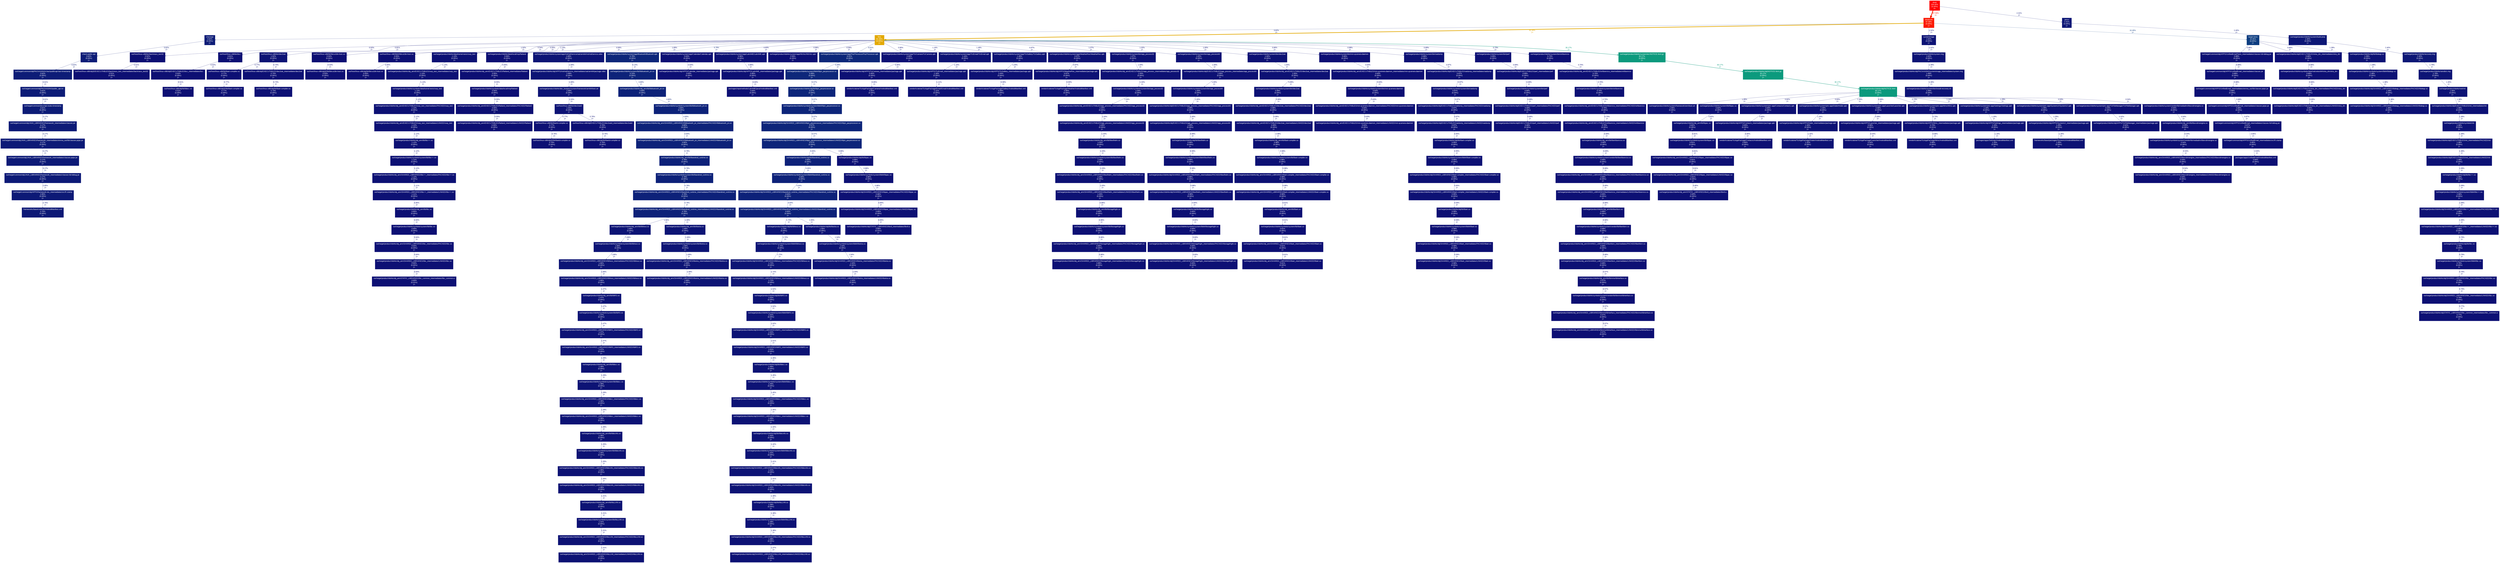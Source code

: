 digraph {
	graph [fontname=Arial, nodesep=0.125, ranksep=0.25];
	node [fontcolor=white, fontname=Arial, height=0, shape=box, style=filled, width=0];
	edge [fontname=Arial];
	"check-public-api" [color="#0d1c77", fontcolor="#ffffff", fontsize="10.00", label="check-public-api\n3.62%\n(0.00%)\n1×"];
	"check-public-api" -> "out/target/common/obj/PACKAGING/checkpublicapi-last-timestamp" [arrowsize="0.35", color="#0d1c77", fontcolor="#0d1c77", fontsize="10.00", label="3.62%\n1×", labeldistance="0.50", penwidth="0.50"];
	checkapi [color="#0d1c77", fontcolor="#ffffff", fontsize="10.00", label="checkapi\n3.62%\n(0.00%)\n1×"];
	checkapi -> "check-public-api" [arrowsize="0.35", color="#0d1c77", fontcolor="#0d1c77", fontsize="10.00", label="3.62%\n1×", labeldistance="0.50", penwidth="0.50"];
	droid [color="#ff0000", fontcolor="#ffffff", fontsize="10.00", label="droid\n100.00%\n(0.00%)\n0×"];
	droid -> droidcore [arrowsize="0.99", color="#fb1901", fontcolor="#fb1901", fontsize="10.00", label="97.59%\n1×", labeldistance="3.90", penwidth="3.90"];
	droid -> perso [arrowsize="0.35", color="#0d1776", fontcolor="#0d1776", fontsize="10.00", label="2.41%\n1×", labeldistance="0.50", penwidth="0.50"];
	droidcore [color="#fb1901", fontcolor="#ffffff", fontsize="10.00", label="droidcore\n97.59%\n(0.00%)\n1×"];
	droidcore -> checkapi [arrowsize="0.35", color="#0d1c77", fontcolor="#0d1c77", fontsize="10.00", label="3.62%\n1×", labeldistance="0.50", penwidth="0.50"];
	droidcore -> files [arrowsize="0.90", color="#e3a904", fontcolor="#e3a904", fontsize="10.00", label="81.56%\n1×", labeldistance="3.26", penwidth="3.26"];
	droidcore -> systemimage [arrowsize="0.35", color="#0d1375", fontcolor="#0d1375", fontsize="10.00", label="1.52%\n1×", labeldistance="0.50", penwidth="0.50"];
	droidcore -> "target-tests" [arrowsize="0.35", color="#0d3d80", fontcolor="#0d3d80", fontsize="10.00", label="10.45%\n1×", labeldistance="0.50", penwidth="0.50"];
	files [color="#e3a904", fontcolor="#ffffff", fontsize="10.00", label="files\n81.56%\n(0.00%)\n1×"];
	files -> "out/host/linux-x86/bin/backtrace_test32" [arrowsize="0.35", color="#0d0f73", fontcolor="#0d0f73", fontsize="10.00", label="0.52%\n1×", labeldistance="0.50", penwidth="0.50"];
	files -> "out/host/linux-x86/bin/bcc" [arrowsize="0.35", color="#0d1074", fontcolor="#0d1074", fontsize="10.00", label="0.81%\n1×", labeldistance="0.50", penwidth="0.50"];
	files -> "out/host/linux-x86/bin/dex2oat" [arrowsize="0.35", color="#0d1375", fontcolor="#0d1375", fontsize="10.00", label="1.52%\n1×", labeldistance="0.50", penwidth="0.50"];
	files -> "out/host/linux-x86/lib/libicui18n-host.so" [arrowsize="0.35", color="#0d0f73", fontcolor="#0d0f73", fontsize="10.00", label="0.54%\n1×", labeldistance="0.50", penwidth="0.50"];
	files -> "out/host/linux-x86/lib64/libicui18n-host.so" [arrowsize="0.35", color="#0d0f73", fontcolor="#0d0f73", fontsize="10.00", label="0.55%\n1×", labeldistance="0.50", penwidth="0.50"];
	files -> "out/target/product/idol4s/data/kernel-tests/swp_test" [arrowsize="0.35", color="#0d1174", fontcolor="#0d1174", fontsize="10.00", label="1.13%\n1×", labeldistance="0.50", penwidth="0.50"];
	files -> "out/target/product/idol4s/data/local/tmp/flatland" [arrowsize="0.35", color="#0d0f73", fontcolor="#0d0f73", fontsize="10.00", label="0.56%\n1×", labeldistance="0.50", penwidth="0.50"];
	files -> "out/target/product/idol4s/system/app/AntHalService/oat/arm64/AntHalService.odex" [arrowsize="0.35", color="#0d1475", fontcolor="#0d1475", fontsize="10.00", label="1.69%\n1×", labeldistance="0.50", penwidth="0.50"];
	files -> "out/target/product/idol4s/system/app/Bluetooth/Bluetooth.apk" [arrowsize="0.35", color="#0d267a", fontcolor="#0d267a", fontsize="10.00", label="5.79%\n1×", labeldistance="0.50", penwidth="0.50"];
	files -> "out/target/product/idol4s/system/app/Calendar/Calendar.apk" [arrowsize="0.35", color="#0d0f74", fontcolor="#0d0f74", fontsize="10.00", label="0.63%\n1×", labeldistance="0.50", penwidth="0.50"];
	files -> "out/target/product/idol4s/system/app/LatinIME/LatinIME.apk" [arrowsize="0.35", color="#0d1174", fontcolor="#0d1174", fontsize="10.00", label="0.96%\n1×", labeldistance="0.50", penwidth="0.50"];
	files -> "out/target/product/idol4s/system/app/NfcNci/NfcNci.apk" [arrowsize="0.35", color="#0d0f73", fontcolor="#0d0f73", fontsize="10.00", label="0.56%\n1×", labeldistance="0.50", penwidth="0.50"];
	files -> "out/target/product/idol4s/system/app/PacProcessor/PacProcessor.apk" [arrowsize="0.35", color="#0d277a", fontcolor="#0d277a", fontsize="10.00", label="6.01%\n1×", labeldistance="0.50", penwidth="0.50"];
	files -> "out/target/product/idol4s/system/app/TctCamera/TctCamera.apk" [arrowsize="0.35", color="#0d1074", fontcolor="#0d1074", fontsize="10.00", label="0.90%\n1×", labeldistance="0.50", penwidth="0.50"];
	files -> "out/target/product/idol4s/system/app/TctEmail/TctEmail.apk" [arrowsize="0.35", color="#0d1274", fontcolor="#0d1274", fontsize="10.00", label="1.16%\n1×", labeldistance="0.50", penwidth="0.50"];
	files -> "out/target/product/idol4s/system/app/TctGallery/TctGallery.apk" [arrowsize="0.35", color="#0d1375", fontcolor="#0d1375", fontsize="10.00", label="1.49%\n1×", labeldistance="0.50", penwidth="0.50"];
	files -> "out/target/product/idol4s/system/app/WeatherRes/WeatherRes.apk" [arrowsize="0.35", color="#0d1174", fontcolor="#0d1174", fontsize="10.00", label="0.97%\n1×", labeldistance="0.50", penwidth="0.50"];
	files -> "out/target/product/idol4s/system/bin/app_process32" [arrowsize="0.35", color="#0d1174", fontcolor="#0d1174", fontsize="10.00", label="1.07%\n1×", labeldistance="0.50", penwidth="0.50"];
	files -> "out/target/product/idol4s/system/bin/app_process64" [arrowsize="0.35", color="#0d1174", fontcolor="#0d1174", fontsize="10.00", label="1.02%\n1×", labeldistance="0.50", penwidth="0.50"];
	files -> "out/target/product/idol4s/system/bin/dex2oat" [arrowsize="0.35", color="#0d1174", fontcolor="#0d1174", fontsize="10.00", label="1.00%\n1×", labeldistance="0.50", penwidth="0.50"];
	files -> "out/target/product/idol4s/system/bin/mm-qcamera-daemon" [arrowsize="0.35", color="#0d0f74", fontcolor="#0d0f74", fontsize="10.00", label="0.66%\n1×", labeldistance="0.50", penwidth="0.50"];
	files -> "out/target/product/idol4s/system/bin/oatdump" [arrowsize="0.35", color="#0d1174", fontcolor="#0d1174", fontsize="10.00", label="0.98%\n1×", labeldistance="0.50", penwidth="0.50"];
	files -> "out/target/product/idol4s/system/bin/perf" [arrowsize="0.35", color="#0d1074", fontcolor="#0d1074", fontsize="10.00", label="0.69%\n1×", labeldistance="0.50", penwidth="0.50"];
	files -> "out/target/product/idol4s/system/bin/wfdservice" [arrowsize="0.35", color="#0d1074", fontcolor="#0d1074", fontsize="10.00", label="0.73%\n1×", labeldistance="0.50", penwidth="0.50"];
	files -> "out/target/product/idol4s/system/etc/NOTICE.html.gz" [arrowsize="0.55", color="#0c9a7d", fontcolor="#0c9a7d", fontsize="10.00", label="30.17%\n1×", labeldistance="1.21", penwidth="1.21"];
	"frameworks/base/core/res/AndroidManifest.xml" [color="#0d1876", fontcolor="#ffffff", fontsize="10.00", label="frameworks/base/core/res/AndroidManifest.xml\n2.75%\n(0.00%)\n1×"];
	"frameworks/base/packages/SystemUI/AndroidManifest.xml" [color="#0d1274", fontcolor="#ffffff", fontsize="10.00", label="frameworks/base/packages/SystemUI/AndroidManifest.xml\n1.26%\n(0.00%)\n1×"];
	"out/host/linux-x86/bin/backtrace_test32" [color="#0d0f73", fontcolor="#ffffff", fontsize="10.00", label="out/host/linux-x86/bin/backtrace_test32\n0.52%\n(0.00%)\n1×"];
	"out/host/linux-x86/bin/backtrace_test32" -> "out/host/linux-x86/obj32/EXECUTABLES/backtrace_test_intermediates/backtrace_test32" [arrowsize="0.35", color="#0d0f73", fontcolor="#0d0f73", fontsize="10.00", label="0.51%\n1×", labeldistance="0.50", penwidth="0.50"];
	"out/host/linux-x86/bin/bcc" [color="#0d1074", fontcolor="#ffffff", fontsize="10.00", label="out/host/linux-x86/bin/bcc\n0.81%\n(0.00%)\n1×"];
	"out/host/linux-x86/bin/bcc" -> "out/host/linux-x86/obj/EXECUTABLES/bcc_intermediates/bcc" [arrowsize="0.35", color="#0d0f73", fontcolor="#0d0f73", fontsize="10.00", label="0.52%\n1×", labeldistance="0.50", penwidth="0.50"];
	"out/host/linux-x86/bin/dex2oat" [color="#0d1375", fontcolor="#ffffff", fontsize="10.00", label="out/host/linux-x86/bin/dex2oat\n1.52%\n(0.00%)\n1×"];
	"out/host/linux-x86/bin/dex2oat" -> "out/host/linux-x86/lib/libart-compiler.so" [arrowsize="0.35", color="#0d1074", fontcolor="#0d1074", fontsize="10.00", label="0.77%\n1×", labeldistance="0.50", penwidth="0.50"];
	"out/host/linux-x86/bin/dex2oat" -> "out/host/linux-x86/obj/EXECUTABLES/dex2oat_intermediates/dex2oat" [arrowsize="0.35", color="#0d1074", fontcolor="#0d1074", fontsize="10.00", label="0.74%\n1×", labeldistance="0.50", penwidth="0.50"];
	"out/host/linux-x86/bin/dex2oatd" [color="#0d1375", fontcolor="#ffffff", fontsize="10.00", label="out/host/linux-x86/bin/dex2oatd\n1.53%\n(0.00%)\n1×"];
	"out/host/linux-x86/bin/dex2oatd" -> "out/host/linux-x86/lib/libartd-compiler.so" [arrowsize="0.35", color="#0d1074", fontcolor="#0d1074", fontsize="10.00", label="0.77%\n1×", labeldistance="0.50", penwidth="0.50"];
	"out/host/linux-x86/bin/dex2oatd" -> "out/host/linux-x86/obj/EXECUTABLES/dex2oatd_intermediates/dex2oatd" [arrowsize="0.35", color="#0d1074", fontcolor="#0d1074", fontsize="10.00", label="0.76%\n1×", labeldistance="0.50", penwidth="0.50"];
	"out/host/linux-x86/lib/libart-compiler.so" [color="#0d1074", fontcolor="#ffffff", fontsize="10.00", label="out/host/linux-x86/lib/libart-compiler.so\n0.77%\n(0.00%)\n1×"];
	"out/host/linux-x86/lib/libart-compiler.so" -> "out/host/linux-x86/obj32/lib/libart-compiler.so" [arrowsize="0.35", color="#0d1074", fontcolor="#0d1074", fontsize="10.00", label="0.77%\n1×", labeldistance="0.50", penwidth="0.50"];
	"out/host/linux-x86/lib/libartd-compiler.so" [color="#0d1074", fontcolor="#ffffff", fontsize="10.00", label="out/host/linux-x86/lib/libartd-compiler.so\n0.77%\n(0.00%)\n1×"];
	"out/host/linux-x86/lib/libartd-compiler.so" -> "out/host/linux-x86/obj32/lib/libartd-compiler.so" [arrowsize="0.35", color="#0d1074", fontcolor="#0d1074", fontsize="10.00", label="0.76%\n1×", labeldistance="0.50", penwidth="0.50"];
	"out/host/linux-x86/lib/libicui18n-host.so" [color="#0d0f73", fontcolor="#ffffff", fontsize="10.00", label="out/host/linux-x86/lib/libicui18n-host.so\n0.54%\n(0.00%)\n1×"];
	"out/host/linux-x86/lib/libicui18n-host.so" -> "out/host/linux-x86/obj32/lib/libicui18n-host.so" [arrowsize="0.35", color="#0d0f73", fontcolor="#0d0f73", fontsize="10.00", label="0.53%\n1×", labeldistance="0.50", penwidth="0.50"];
	"out/host/linux-x86/lib64/libicui18n-host.so" [color="#0d0f73", fontcolor="#ffffff", fontsize="10.00", label="out/host/linux-x86/lib64/libicui18n-host.so\n0.55%\n(0.00%)\n1×"];
	"out/host/linux-x86/lib64/libicui18n-host.so" -> "out/host/linux-x86/obj/lib/libicui18n-host.so" [arrowsize="0.35", color="#0d0f73", fontcolor="#0d0f73", fontsize="10.00", label="0.55%\n1×", labeldistance="0.50", penwidth="0.50"];
	"out/host/linux-x86/obj/EXECUTABLES/bcc_intermediates/bcc" [color="#0d0f73", fontcolor="#ffffff", fontsize="10.00", label="out/host/linux-x86/obj/EXECUTABLES/bcc_intermediates/bcc\n0.52%\n(0.00%)\n1×"];
	"out/host/linux-x86/obj/EXECUTABLES/bcc_intermediates/bcc" -> "out/host/linux-x86/obj/lib/libbcc.so" [arrowsize="0.35", color="#0d0f73", fontcolor="#0d0f73", fontsize="10.00", label="0.51%\n1×", labeldistance="0.50", penwidth="0.50"];
	"out/host/linux-x86/obj/EXECUTABLES/dex2oat_intermediates/dex2oat" [color="#0d1074", fontcolor="#ffffff", fontsize="10.00", label="out/host/linux-x86/obj/EXECUTABLES/dex2oat_intermediates/dex2oat\n0.74%\n(0.00%)\n1×"];
	"out/host/linux-x86/obj/EXECUTABLES/dex2oat_intermediates/dex2oat" -> "out/host/linux-x86/obj/lib/libart-compiler.so" [arrowsize="0.35", color="#0d1074", fontcolor="#0d1074", fontsize="10.00", label="0.73%\n1×", labeldistance="0.50", penwidth="0.50"];
	"out/host/linux-x86/obj/EXECUTABLES/dex2oatd_intermediates/dex2oatd" [color="#0d1074", fontcolor="#ffffff", fontsize="10.00", label="out/host/linux-x86/obj/EXECUTABLES/dex2oatd_intermediates/dex2oatd\n0.76%\n(0.00%)\n1×"];
	"out/host/linux-x86/obj/EXECUTABLES/dex2oatd_intermediates/dex2oatd" -> "out/host/linux-x86/obj/lib/libartd-compiler.so" [arrowsize="0.35", color="#0d1074", fontcolor="#0d1074", fontsize="10.00", label="0.76%\n1×", labeldistance="0.50", penwidth="0.50"];
	"out/host/linux-x86/obj/lib/libart-compiler.so" [color="#0d1074", fontcolor="#ffffff", fontsize="10.00", label="out/host/linux-x86/obj/lib/libart-compiler.so\n0.73%\n(0.00%)\n1×"];
	"out/host/linux-x86/obj/lib/libartd-compiler.so" [color="#0d1074", fontcolor="#ffffff", fontsize="10.00", label="out/host/linux-x86/obj/lib/libartd-compiler.so\n0.76%\n(0.00%)\n1×"];
	"out/host/linux-x86/obj/lib/libbcc.so" [color="#0d0f73", fontcolor="#ffffff", fontsize="10.00", label="out/host/linux-x86/obj/lib/libbcc.so\n0.51%\n(0.00%)\n1×"];
	"out/host/linux-x86/obj/lib/libicui18n-host.so" [color="#0d0f73", fontcolor="#ffffff", fontsize="10.00", label="out/host/linux-x86/obj/lib/libicui18n-host.so\n0.55%\n(0.00%)\n1×"];
	"out/host/linux-x86/obj32/EXECUTABLES/backtrace_test_intermediates/backtrace_test32" [color="#0d0f73", fontcolor="#ffffff", fontsize="10.00", label="out/host/linux-x86/obj32/EXECUTABLES/backtrace_test_intermediates/backtrace_test32\n0.51%\n(0.00%)\n1×"];
	"out/host/linux-x86/obj32/lib/libart-compiler.so" [color="#0d1074", fontcolor="#ffffff", fontsize="10.00", label="out/host/linux-x86/obj32/lib/libart-compiler.so\n0.77%\n(0.00%)\n1×"];
	"out/host/linux-x86/obj32/lib/libartd-compiler.so" [color="#0d1074", fontcolor="#ffffff", fontsize="10.00", label="out/host/linux-x86/obj32/lib/libartd-compiler.so\n0.76%\n(0.00%)\n1×"];
	"out/host/linux-x86/obj32/lib/libicui18n-host.so" [color="#0d0f73", fontcolor="#ffffff", fontsize="10.00", label="out/host/linux-x86/obj32/lib/libicui18n-host.so\n0.53%\n(0.00%)\n1×"];
	"out/target/common/docs/api-stubs-timestamp" [color="#0d1c77", fontcolor="#ffffff", fontsize="10.00", label="out/target/common/docs/api-stubs-timestamp\n3.61%\n(0.00%)\n1×"];
	"out/target/common/docs/api-stubs-timestamp" -> "out/target/common/obj/JAVA_LIBRARIES/framework_intermediates/classes.jar" [arrowsize="0.35", color="#0d1a77", fontcolor="#0d1a77", fontsize="10.00", label="3.17%\n1×", labeldistance="0.50", penwidth="0.50"];
	"out/target/common/obj/APPS/UnifiedEmailTests_intermediates/classes-full-debug.jar" [color="#0d1074", fontcolor="#ffffff", fontsize="10.00", label="out/target/common/obj/APPS/UnifiedEmailTests_intermediates/classes-full-debug.jar\n0.88%\n(0.00%)\n1×"];
	"out/target/common/obj/APPS/UnifiedEmailTests_intermediates/classes-full-debug.jar" -> "out/target/common/obj/APPS/UnifiedEmail_intermediates/classes.jar" [arrowsize="0.35", color="#0d1074", fontcolor="#0d1074", fontsize="10.00", label="0.88%\n1×", labeldistance="0.50", penwidth="0.50"];
	"out/target/common/obj/APPS/UnifiedEmail_intermediates/classes-full-debug.jar" [color="#0d1074", fontcolor="#ffffff", fontsize="10.00", label="out/target/common/obj/APPS/UnifiedEmail_intermediates/classes-full-debug.jar\n0.87%\n(0.00%)\n1×"];
	"out/target/common/obj/APPS/UnifiedEmail_intermediates/classes-full-debug.jar" -> "out/target/common/obj/APPS/UnifiedEmail_intermediates/src/R.stamp" [arrowsize="0.35", color="#0d1074", fontcolor="#0d1074", fontsize="10.00", label="0.85%\n1×", labeldistance="0.50", penwidth="0.50"];
	"out/target/common/obj/APPS/UnifiedEmail_intermediates/classes-jarjar.jar" [color="#0d1074", fontcolor="#ffffff", fontsize="10.00", label="out/target/common/obj/APPS/UnifiedEmail_intermediates/classes-jarjar.jar\n0.88%\n(0.00%)\n1×"];
	"out/target/common/obj/APPS/UnifiedEmail_intermediates/classes-jarjar.jar" -> "out/target/common/obj/APPS/UnifiedEmail_intermediates/classes-full-debug.jar" [arrowsize="0.35", color="#0d1074", fontcolor="#0d1074", fontsize="10.00", label="0.87%\n1×", labeldistance="0.50", penwidth="0.50"];
	"out/target/common/obj/APPS/UnifiedEmail_intermediates/classes.jar" [color="#0d1074", fontcolor="#ffffff", fontsize="10.00", label="out/target/common/obj/APPS/UnifiedEmail_intermediates/classes.jar\n0.88%\n(0.00%)\n1×"];
	"out/target/common/obj/APPS/UnifiedEmail_intermediates/classes.jar" -> "out/target/common/obj/APPS/UnifiedEmail_intermediates/emma_out/lib/classes-jarjar.jar" [arrowsize="0.35", color="#0d1074", fontcolor="#0d1074", fontsize="10.00", label="0.88%\n1×", labeldistance="0.50", penwidth="0.50"];
	"out/target/common/obj/APPS/UnifiedEmail_intermediates/emma_out/lib/classes-jarjar.jar" [color="#0d1074", fontcolor="#ffffff", fontsize="10.00", label="out/target/common/obj/APPS/UnifiedEmail_intermediates/emma_out/lib/classes-jarjar.jar\n0.88%\n(0.00%)\n1×"];
	"out/target/common/obj/APPS/UnifiedEmail_intermediates/emma_out/lib/classes-jarjar.jar" -> "out/target/common/obj/APPS/UnifiedEmail_intermediates/classes-jarjar.jar" [arrowsize="0.35", color="#0d1074", fontcolor="#0d1074", fontsize="10.00", label="0.88%\n1×", labeldistance="0.50", penwidth="0.50"];
	"out/target/common/obj/APPS/UnifiedEmail_intermediates/src/R.stamp" [color="#0d1074", fontcolor="#ffffff", fontsize="10.00", label="out/target/common/obj/APPS/UnifiedEmail_intermediates/src/R.stamp\n0.85%\n(0.00%)\n1×"];
	"out/target/common/obj/APPS/UnifiedEmail_intermediates/src/R.stamp" -> "packages/apps/UnifiedEmail/AndroidManifest.xml" [arrowsize="0.35", color="#0d1074", fontcolor="#0d1074", fontsize="10.00", label="0.84%\n1×", labeldistance="0.50", penwidth="0.50"];
	"out/target/common/obj/APPS/framework-res_intermediates/src/R.stamp" [color="#0d1976", fontcolor="#ffffff", fontsize="10.00", label="out/target/common/obj/APPS/framework-res_intermediates/src/R.stamp\n2.85%\n(0.00%)\n1×"];
	"out/target/common/obj/APPS/framework-res_intermediates/src/R.stamp" -> "frameworks/base/core/res/AndroidManifest.xml" [arrowsize="0.35", color="#0d1876", fontcolor="#0d1876", fontsize="10.00", label="2.75%\n1×", labeldistance="0.50", penwidth="0.50"];
	"out/target/common/obj/JAVA_LIBRARIES/framework_intermediates/classes-full-debug.jar" [color="#0d1a77", fontcolor="#ffffff", fontsize="10.00", label="out/target/common/obj/JAVA_LIBRARIES/framework_intermediates/classes-full-debug.jar\n3.17%\n(0.00%)\n1×"];
	"out/target/common/obj/JAVA_LIBRARIES/framework_intermediates/classes-full-debug.jar" -> "out/target/common/obj/APPS/framework-res_intermediates/src/R.stamp" [arrowsize="0.35", color="#0d1976", fontcolor="#0d1976", fontsize="10.00", label="2.85%\n1×", labeldistance="0.50", penwidth="0.50"];
	"out/target/common/obj/JAVA_LIBRARIES/framework_intermediates/classes-jarjar.jar" [color="#0d1a77", fontcolor="#ffffff", fontsize="10.00", label="out/target/common/obj/JAVA_LIBRARIES/framework_intermediates/classes-jarjar.jar\n3.17%\n(0.00%)\n1×"];
	"out/target/common/obj/JAVA_LIBRARIES/framework_intermediates/classes-jarjar.jar" -> "out/target/common/obj/JAVA_LIBRARIES/framework_intermediates/classes-full-debug.jar" [arrowsize="0.35", color="#0d1a77", fontcolor="#0d1a77", fontsize="10.00", label="3.17%\n1×", labeldistance="0.50", penwidth="0.50"];
	"out/target/common/obj/JAVA_LIBRARIES/framework_intermediates/classes.jar" [color="#0d1a77", fontcolor="#ffffff", fontsize="10.00", label="out/target/common/obj/JAVA_LIBRARIES/framework_intermediates/classes.jar\n3.17%\n(0.00%)\n1×"];
	"out/target/common/obj/JAVA_LIBRARIES/framework_intermediates/classes.jar" -> "out/target/common/obj/JAVA_LIBRARIES/framework_intermediates/emma_out/lib/classes-jarjar.jar" [arrowsize="0.35", color="#0d1a77", fontcolor="#0d1a77", fontsize="10.00", label="3.17%\n1×", labeldistance="0.50", penwidth="0.50"];
	"out/target/common/obj/JAVA_LIBRARIES/framework_intermediates/emma_out/lib/classes-jarjar.jar" [color="#0d1a77", fontcolor="#ffffff", fontsize="10.00", label="out/target/common/obj/JAVA_LIBRARIES/framework_intermediates/emma_out/lib/classes-jarjar.jar\n3.17%\n(0.00%)\n1×"];
	"out/target/common/obj/JAVA_LIBRARIES/framework_intermediates/emma_out/lib/classes-jarjar.jar" -> "out/target/common/obj/JAVA_LIBRARIES/framework_intermediates/classes-jarjar.jar" [arrowsize="0.35", color="#0d1a77", fontcolor="#0d1a77", fontsize="10.00", label="3.17%\n1×", labeldistance="0.50", penwidth="0.50"];
	"out/target/common/obj/PACKAGING/checkpublicapi-last-timestamp" [color="#0d1c77", fontcolor="#ffffff", fontsize="10.00", label="out/target/common/obj/PACKAGING/checkpublicapi-last-timestamp\n3.62%\n(0.00%)\n1×"];
	"out/target/common/obj/PACKAGING/checkpublicapi-last-timestamp" -> "out/target/common/obj/PACKAGING/public_api.txt" [arrowsize="0.35", color="#0d1c77", fontcolor="#0d1c77", fontsize="10.00", label="3.61%\n1×", labeldistance="0.50", penwidth="0.50"];
	"out/target/common/obj/PACKAGING/public_api.txt" [color="#0d1c77", fontcolor="#ffffff", fontsize="10.00", label="out/target/common/obj/PACKAGING/public_api.txt\n3.61%\n(0.00%)\n1×"];
	"out/target/common/obj/PACKAGING/public_api.txt" -> "out/target/common/docs/api-stubs-timestamp" [arrowsize="0.35", color="#0d1c77", fontcolor="#0d1c77", fontsize="10.00", label="3.61%\n1×", labeldistance="0.50", penwidth="0.50"];
	"out/target/product/idol4s/data/kernel-tests/swp_test" [color="#0d1174", fontcolor="#ffffff", fontsize="10.00", label="out/target/product/idol4s/data/kernel-tests/swp_test\n1.13%\n(0.00%)\n1×"];
	"out/target/product/idol4s/data/kernel-tests/swp_test" -> "out/target/product/idol4s/obj_arm/EXECUTABLES/swp_test_intermediates/swp_test" [arrowsize="0.35", color="#0d1174", fontcolor="#0d1174", fontsize="10.00", label="1.13%\n1×", labeldistance="0.50", penwidth="0.50"];
	"out/target/product/idol4s/data/local/tmp/flatland" [color="#0d0f73", fontcolor="#ffffff", fontsize="10.00", label="out/target/product/idol4s/data/local/tmp/flatland\n0.56%\n(0.00%)\n1×"];
	"out/target/product/idol4s/data/local/tmp/flatland" -> "out/target/product/idol4s/obj_arm/EXECUTABLES/flatland_intermediates/flatland" [arrowsize="0.35", color="#0d0f73", fontcolor="#0d0f73", fontsize="10.00", label="0.55%\n1×", labeldistance="0.50", penwidth="0.50"];
	"out/target/product/idol4s/dex_bootjars/system/framework/arm64/boot.art" [color="#0d1475", fontcolor="#ffffff", fontsize="10.00", label="out/target/product/idol4s/dex_bootjars/system/framework/arm64/boot.art\n1.69%\n(0.00%)\n1×"];
	"out/target/product/idol4s/dex_bootjars/system/framework/arm64/boot.art" -> "out/host/linux-x86/bin/dex2oatd" [arrowsize="0.35", color="#0d1375", fontcolor="#0d1375", fontsize="10.00", label="1.53%\n1×", labeldistance="0.50", penwidth="0.50"];
	"out/target/product/idol4s/obj/APPS/AntHalService_intermediates/oat/arm64/package.odex" [color="#0d1475", fontcolor="#ffffff", fontsize="10.00", label="out/target/product/idol4s/obj/APPS/AntHalService_intermediates/oat/arm64/package.odex\n1.69%\n(0.00%)\n1×"];
	"out/target/product/idol4s/obj/APPS/AntHalService_intermediates/oat/arm64/package.odex" -> "out/target/product/idol4s/dex_bootjars/system/framework/arm64/boot.art" [arrowsize="0.35", color="#0d1475", fontcolor="#0d1475", fontsize="10.00", label="1.69%\n1×", labeldistance="0.50", penwidth="0.50"];
	"out/target/product/idol4s/obj/APPS/Calendar_intermediates/package.apk" [color="#0d0f74", fontcolor="#ffffff", fontsize="10.00", label="out/target/product/idol4s/obj/APPS/Calendar_intermediates/package.apk\n0.63%\n(0.00%)\n1×"];
	"out/target/product/idol4s/obj/APPS/Contacts_intermediates/package.apk" [color="#0d1074", fontcolor="#ffffff", fontsize="10.00", label="out/target/product/idol4s/obj/APPS/Contacts_intermediates/package.apk\n0.83%\n(0.00%)\n1×"];
	"out/target/product/idol4s/obj/APPS/Contacts_intermediates/package.apk" -> "vendor/tctalone/TctAppPackage/Contacts/AndroidManifest.xml" [arrowsize="0.35", color="#0d1074", fontcolor="#0d1074", fontsize="10.00", label="0.80%\n1×", labeldistance="0.50", penwidth="0.50"];
	"out/target/product/idol4s/obj/APPS/Dialer_intermediates/package.apk" [color="#0d1274", fontcolor="#ffffff", fontsize="10.00", label="out/target/product/idol4s/obj/APPS/Dialer_intermediates/package.apk\n1.34%\n(0.00%)\n1×"];
	"out/target/product/idol4s/obj/APPS/Dialer_intermediates/package.apk" -> "vendor/tctalone/TctAppPackage/Dialer/AndroidManifest.xml" [arrowsize="0.35", color="#0d1274", fontcolor="#0d1274", fontsize="10.00", label="1.32%\n1×", labeldistance="0.50", penwidth="0.50"];
	"out/target/product/idol4s/obj/APPS/LatinIME_intermediates/package.apk" [color="#0d1074", fontcolor="#ffffff", fontsize="10.00", label="out/target/product/idol4s/obj/APPS/LatinIME_intermediates/package.apk\n0.86%\n(0.00%)\n1×"];
	"out/target/product/idol4s/obj/APPS/LatinIME_intermediates/package.apk" -> "packages/inputmethods/LatinIME/java/AndroidManifest.xml" [arrowsize="0.35", color="#0d1074", fontcolor="#0d1074", fontsize="10.00", label="0.83%\n1×", labeldistance="0.50", penwidth="0.50"];
	"out/target/product/idol4s/obj/APPS/Launcher_intermediates/package.apk" [color="#0d0f73", fontcolor="#ffffff", fontsize="10.00", label="out/target/product/idol4s/obj/APPS/Launcher_intermediates/package.apk\n0.58%\n(0.00%)\n1×"];
	"out/target/product/idol4s/obj/APPS/Launcher_intermediates/package.apk" -> "vendor/tctalone/TctAppPackage/Launcher/AndroidManifest.xml" [arrowsize="0.35", color="#0d0f73", fontcolor="#0d0f73", fontsize="10.00", label="0.54%\n1×", labeldistance="0.50", penwidth="0.50"];
	"out/target/product/idol4s/obj/APPS/Mms_intermediates/package.apk" [color="#0d1074", fontcolor="#ffffff", fontsize="10.00", label="out/target/product/idol4s/obj/APPS/Mms_intermediates/package.apk\n0.73%\n(0.01%)\n1×"];
	"out/target/product/idol4s/obj/APPS/Mms_intermediates/package.apk" -> "vendor/tctalone/TctAppPackage/Mms/AndroidManifest.xml" [arrowsize="0.35", color="#0d1074", fontcolor="#0d1074", fontsize="10.00", label="0.68%\n1×", labeldistance="0.50", penwidth="0.50"];
	"out/target/product/idol4s/obj/APPS/Settings_intermediates/package.apk" [color="#0d1274", fontcolor="#ffffff", fontsize="10.00", label="out/target/product/idol4s/obj/APPS/Settings_intermediates/package.apk\n1.19%\n(0.00%)\n1×"];
	"out/target/product/idol4s/obj/APPS/Settings_intermediates/package.apk" -> "packages/apps/Settings/AndroidManifest.xml" [arrowsize="0.35", color="#0d1274", fontcolor="#0d1274", fontsize="10.00", label="1.16%\n1×", labeldistance="0.50", penwidth="0.50"];
	"out/target/product/idol4s/obj/APPS/SystemUI_intermediates/package.apk" [color="#0d1274", fontcolor="#ffffff", fontsize="10.00", label="out/target/product/idol4s/obj/APPS/SystemUI_intermediates/package.apk\n1.29%\n(0.00%)\n1×"];
	"out/target/product/idol4s/obj/APPS/SystemUI_intermediates/package.apk" -> "frameworks/base/packages/SystemUI/AndroidManifest.xml" [arrowsize="0.35", color="#0d1274", fontcolor="#0d1274", fontsize="10.00", label="1.26%\n1×", labeldistance="0.50", penwidth="0.50"];
	"out/target/product/idol4s/obj/APPS/TctCamera_intermediates/package.apk" [color="#0d1074", fontcolor="#ffffff", fontsize="10.00", label="out/target/product/idol4s/obj/APPS/TctCamera_intermediates/package.apk\n0.90%\n(0.00%)\n1×"];
	"out/target/product/idol4s/obj/APPS/TctCamera_intermediates/package.apk" -> "vendor/tctalone/TctAppPackage/Camera/AndroidManifest.xml" [arrowsize="0.35", color="#0d1074", fontcolor="#0d1074", fontsize="10.00", label="0.85%\n1×", labeldistance="0.50", penwidth="0.50"];
	"out/target/product/idol4s/obj/APPS/TctEmail_intermediates/package.apk" [color="#0d1274", fontcolor="#ffffff", fontsize="10.00", label="out/target/product/idol4s/obj/APPS/TctEmail_intermediates/package.apk\n1.16%\n(0.00%)\n1×"];
	"out/target/product/idol4s/obj/APPS/TctEmail_intermediates/package.apk" -> "vendor/tctalone/TctAppPackage/Email/Email/AndroidManifest.xml" [arrowsize="0.35", color="#0d1174", fontcolor="#0d1174", fontsize="10.00", label="1.11%\n1×", labeldistance="0.50", penwidth="0.50"];
	"out/target/product/idol4s/obj/APPS/TctFileManager_intermediates/package.apk" [color="#0d0f73", fontcolor="#ffffff", fontsize="10.00", label="out/target/product/idol4s/obj/APPS/TctFileManager_intermediates/package.apk\n0.52%\n(0.00%)\n1×"];
	"out/target/product/idol4s/obj/APPS/TctGallery_intermediates/package.apk" [color="#0d1174", fontcolor="#ffffff", fontsize="10.00", label="out/target/product/idol4s/obj/APPS/TctGallery_intermediates/package.apk\n1.04%\n(0.00%)\n1×"];
	"out/target/product/idol4s/obj/APPS/TctGallery_intermediates/package.apk" -> "vendor/tctalone/TctAppPackage/Gallery/AndroidManifest.xml" [arrowsize="0.35", color="#0d1174", fontcolor="#0d1174", fontsize="10.00", label="0.99%\n1×", labeldistance="0.50", penwidth="0.50"];
	"out/target/product/idol4s/obj/APPS/WeatherRes_intermediates/package.apk" [color="#0d1174", fontcolor="#ffffff", fontsize="10.00", label="out/target/product/idol4s/obj/APPS/WeatherRes_intermediates/package.apk\n0.97%\n(0.00%)\n1×"];
	"out/target/product/idol4s/obj/APPS/WeatherRes_intermediates/package.apk" -> "vendor/tctalone/TctAppPackage/Weather/AndroidManifest.xml" [arrowsize="0.35", color="#0d1074", fontcolor="#0d1074", fontsize="10.00", label="0.90%\n1×", labeldistance="0.50", penwidth="0.50"];
	"out/target/product/idol4s/obj/EXECUTABLES/app_process_intermediates/LINKED/app_process64" [color="#0d1174", fontcolor="#ffffff", fontsize="10.00", label="out/target/product/idol4s/obj/EXECUTABLES/app_process_intermediates/LINKED/app_process64\n1.00%\n(0.00%)\n1×"];
	"out/target/product/idol4s/obj/EXECUTABLES/app_process_intermediates/LINKED/app_process64" -> "out/target/product/idol4s/obj/lib/libwilhelm.so" [arrowsize="0.35", color="#0d1174", fontcolor="#0d1174", fontsize="10.00", label="0.99%\n1×", labeldistance="0.50", penwidth="0.50"];
	"out/target/product/idol4s/obj/EXECUTABLES/app_process_intermediates/PACKED/app_process64" [color="#0d1174", fontcolor="#ffffff", fontsize="10.00", label="out/target/product/idol4s/obj/EXECUTABLES/app_process_intermediates/PACKED/app_process64\n1.00%\n(0.00%)\n1×"];
	"out/target/product/idol4s/obj/EXECUTABLES/app_process_intermediates/PACKED/app_process64" -> "out/target/product/idol4s/obj/EXECUTABLES/app_process_intermediates/LINKED/app_process64" [arrowsize="0.35", color="#0d1174", fontcolor="#0d1174", fontsize="10.00", label="1.00%\n1×", labeldistance="0.50", penwidth="0.50"];
	"out/target/product/idol4s/obj/EXECUTABLES/app_process_intermediates/app_process64" [color="#0d1174", fontcolor="#ffffff", fontsize="10.00", label="out/target/product/idol4s/obj/EXECUTABLES/app_process_intermediates/app_process64\n1.00%\n(0.00%)\n1×"];
	"out/target/product/idol4s/obj/EXECUTABLES/app_process_intermediates/app_process64" -> "out/target/product/idol4s/symbols/system/bin/app_process64" [arrowsize="0.35", color="#0d1174", fontcolor="#0d1174", fontsize="10.00", label="1.00%\n1×", labeldistance="0.50", penwidth="0.50"];
	"out/target/product/idol4s/obj/EXECUTABLES/init_intermediates/LINKED/init" [color="#0d1275", fontcolor="#ffffff", fontsize="10.00", label="out/target/product/idol4s/obj/EXECUTABLES/init_intermediates/LINKED/init\n1.38%\n(0.00%)\n1×"];
	"out/target/product/idol4s/obj/EXECUTABLES/init_intermediates/LINKED/init" -> "out/target/product/idol4s/obj/lib/libc++.so" [arrowsize="0.35", color="#0d1174", fontcolor="#0d1174", fontsize="10.00", label="1.08%\n1×", labeldistance="0.50", penwidth="0.50"];
	"out/target/product/idol4s/obj/EXECUTABLES/init_intermediates/PACKED/init" [color="#0d1275", fontcolor="#ffffff", fontsize="10.00", label="out/target/product/idol4s/obj/EXECUTABLES/init_intermediates/PACKED/init\n1.38%\n(0.00%)\n1×"];
	"out/target/product/idol4s/obj/EXECUTABLES/init_intermediates/PACKED/init" -> "out/target/product/idol4s/obj/EXECUTABLES/init_intermediates/LINKED/init" [arrowsize="0.35", color="#0d1275", fontcolor="#0d1275", fontsize="10.00", label="1.38%\n1×", labeldistance="0.50", penwidth="0.50"];
	"out/target/product/idol4s/obj/EXECUTABLES/init_intermediates/init" [color="#0d1275", fontcolor="#ffffff", fontsize="10.00", label="out/target/product/idol4s/obj/EXECUTABLES/init_intermediates/init\n1.38%\n(0.00%)\n1×"];
	"out/target/product/idol4s/obj/EXECUTABLES/init_intermediates/init" -> "out/target/product/idol4s/symbols/init" [arrowsize="0.35", color="#0d1275", fontcolor="#0d1275", fontsize="10.00", label="1.38%\n1×", labeldistance="0.50", penwidth="0.50"];
	"out/target/product/idol4s/obj/EXECUTABLES/oatdump_intermediates/LINKED/oatdump" [color="#0d1174", fontcolor="#ffffff", fontsize="10.00", label="out/target/product/idol4s/obj/EXECUTABLES/oatdump_intermediates/LINKED/oatdump\n0.97%\n(0.00%)\n1×"];
	"out/target/product/idol4s/obj/EXECUTABLES/oatdump_intermediates/LINKED/oatdump" -> "out/target/product/idol4s/obj/lib/libart-compiler.so" [arrowsize="0.35", color="#0d1174", fontcolor="#0d1174", fontsize="10.00", label="0.95%\n1×", labeldistance="0.50", penwidth="0.50"];
	"out/target/product/idol4s/obj/EXECUTABLES/oatdump_intermediates/PACKED/oatdump" [color="#0d1174", fontcolor="#ffffff", fontsize="10.00", label="out/target/product/idol4s/obj/EXECUTABLES/oatdump_intermediates/PACKED/oatdump\n0.97%\n(0.00%)\n1×"];
	"out/target/product/idol4s/obj/EXECUTABLES/oatdump_intermediates/PACKED/oatdump" -> "out/target/product/idol4s/obj/EXECUTABLES/oatdump_intermediates/LINKED/oatdump" [arrowsize="0.35", color="#0d1174", fontcolor="#0d1174", fontsize="10.00", label="0.97%\n1×", labeldistance="0.50", penwidth="0.50"];
	"out/target/product/idol4s/obj/EXECUTABLES/oatdump_intermediates/oatdump" [color="#0d1174", fontcolor="#ffffff", fontsize="10.00", label="out/target/product/idol4s/obj/EXECUTABLES/oatdump_intermediates/oatdump\n0.97%\n(0.00%)\n1×"];
	"out/target/product/idol4s/obj/EXECUTABLES/oatdump_intermediates/oatdump" -> "out/target/product/idol4s/symbols/system/bin/oatdump" [arrowsize="0.35", color="#0d1174", fontcolor="#0d1174", fontsize="10.00", label="0.97%\n1×", labeldistance="0.50", penwidth="0.50"];
	"out/target/product/idol4s/obj/EXECUTABLES/perf_intermediates/LINKED/perf" [color="#0d1074", fontcolor="#ffffff", fontsize="10.00", label="out/target/product/idol4s/obj/EXECUTABLES/perf_intermediates/LINKED/perf\n0.69%\n(0.00%)\n1×"];
	"out/target/product/idol4s/obj/EXECUTABLES/perf_intermediates/PACKED/perf" [color="#0d1074", fontcolor="#ffffff", fontsize="10.00", label="out/target/product/idol4s/obj/EXECUTABLES/perf_intermediates/PACKED/perf\n0.69%\n(0.00%)\n1×"];
	"out/target/product/idol4s/obj/EXECUTABLES/perf_intermediates/PACKED/perf" -> "out/target/product/idol4s/obj/EXECUTABLES/perf_intermediates/LINKED/perf" [arrowsize="0.35", color="#0d1074", fontcolor="#0d1074", fontsize="10.00", label="0.69%\n1×", labeldistance="0.50", penwidth="0.50"];
	"out/target/product/idol4s/obj/EXECUTABLES/perf_intermediates/perf" [color="#0d1074", fontcolor="#ffffff", fontsize="10.00", label="out/target/product/idol4s/obj/EXECUTABLES/perf_intermediates/perf\n0.69%\n(0.00%)\n1×"];
	"out/target/product/idol4s/obj/EXECUTABLES/perf_intermediates/perf" -> "out/target/product/idol4s/symbols/system/bin/perf" [arrowsize="0.35", color="#0d1074", fontcolor="#0d1074", fontsize="10.00", label="0.69%\n1×", labeldistance="0.50", penwidth="0.50"];
	"out/target/product/idol4s/obj/EXECUTABLES/skia_dm_intermediates/LINKED/skia_dm" [color="#0d0f74", fontcolor="#ffffff", fontsize="10.00", label="out/target/product/idol4s/obj/EXECUTABLES/skia_dm_intermediates/LINKED/skia_dm\n0.65%\n(0.00%)\n1×"];
	"out/target/product/idol4s/obj/EXECUTABLES/skia_dm_intermediates/PACKED/skia_dm" [color="#0d0f74", fontcolor="#ffffff", fontsize="10.00", label="out/target/product/idol4s/obj/EXECUTABLES/skia_dm_intermediates/PACKED/skia_dm\n0.66%\n(0.00%)\n1×"];
	"out/target/product/idol4s/obj/EXECUTABLES/skia_dm_intermediates/PACKED/skia_dm" -> "out/target/product/idol4s/obj/EXECUTABLES/skia_dm_intermediates/LINKED/skia_dm" [arrowsize="0.35", color="#0d0f74", fontcolor="#0d0f74", fontsize="10.00", label="0.65%\n1×", labeldistance="0.50", penwidth="0.50"];
	"out/target/product/idol4s/obj/EXECUTABLES/skia_dm_intermediates/skia_dm" [color="#0d0f74", fontcolor="#ffffff", fontsize="10.00", label="out/target/product/idol4s/obj/EXECUTABLES/skia_dm_intermediates/skia_dm\n0.66%\n(0.00%)\n1×"];
	"out/target/product/idol4s/obj/EXECUTABLES/skia_dm_intermediates/skia_dm" -> "out/target/product/idol4s/symbols/data/nativetest64/skia_dm/skia_dm" [arrowsize="0.35", color="#0d0f74", fontcolor="#0d0f74", fontsize="10.00", label="0.66%\n1×", labeldistance="0.50", penwidth="0.50"];
	"out/target/product/idol4s/obj/NOTICE.html" [color="#0c9a7d", fontcolor="#ffffff", fontsize="10.00", label="out/target/product/idol4s/obj/NOTICE.html\n30.17%\n(0.00%)\n1×"];
	"out/target/product/idol4s/obj/NOTICE.html" -> "out/target/product/idol4s/system/framework/arm/boot.art" [arrowsize="0.35", color="#0d1174", fontcolor="#0d1174", fontsize="10.00", label="1.05%\n1×", labeldistance="0.50", penwidth="0.50"];
	"out/target/product/idol4s/obj/NOTICE.html" -> "out/target/product/idol4s/system/lib/libpac.so" [arrowsize="0.35", color="#0d1074", fontcolor="#0d1074", fontsize="10.00", label="0.82%\n1×", labeldistance="0.50", penwidth="0.50"];
	"out/target/product/idol4s/obj/NOTICE.html" -> "out/target/product/idol4s/system/priv-app/Contacts/Contacts.apk" [arrowsize="0.35", color="#0d1074", fontcolor="#0d1074", fontsize="10.00", label="0.83%\n1×", labeldistance="0.50", penwidth="0.50"];
	"out/target/product/idol4s/obj/NOTICE.html" -> "out/target/product/idol4s/system/priv-app/Dialer/Dialer.apk" [arrowsize="0.35", color="#0d1274", fontcolor="#0d1274", fontsize="10.00", label="1.34%\n1×", labeldistance="0.50", penwidth="0.50"];
	"out/target/product/idol4s/obj/NOTICE.html" -> "out/target/product/idol4s/system/priv-app/Launcher/Launcher.apk" [arrowsize="0.35", color="#0d0f73", fontcolor="#0d0f73", fontsize="10.00", label="0.58%\n1×", labeldistance="0.50", penwidth="0.50"];
	"out/target/product/idol4s/obj/NOTICE.html" -> "out/target/product/idol4s/system/priv-app/Mms/Mms.apk" [arrowsize="0.35", color="#0d1074", fontcolor="#0d1074", fontsize="10.00", label="0.73%\n1×", labeldistance="0.50", penwidth="0.50"];
	"out/target/product/idol4s/obj/NOTICE.html" -> "out/target/product/idol4s/system/priv-app/Settings/Settings.apk" [arrowsize="0.35", color="#0d1274", fontcolor="#0d1274", fontsize="10.00", label="1.19%\n1×", labeldistance="0.50", penwidth="0.50"];
	"out/target/product/idol4s/obj/NOTICE.html" -> "out/target/product/idol4s/system/priv-app/SystemUI/SystemUI.apk" [arrowsize="0.35", color="#0d1274", fontcolor="#0d1274", fontsize="10.00", label="1.29%\n1×", labeldistance="0.50", penwidth="0.50"];
	"out/target/product/idol4s/obj/NOTICE.html" -> "out/target/product/idol4s/system/priv-app/TctFileManager/TctFileManager.apk" [arrowsize="0.35", color="#0d0f73", fontcolor="#0d0f73", fontsize="10.00", label="0.53%\n1×", labeldistance="0.50", penwidth="0.50"];
	"out/target/product/idol4s/obj/NOTICE.html" -> "out/target/product/idol4s/system/vendor/lib/mediadrm/libwvdrmengine.so" [arrowsize="0.35", color="#0d0f73", fontcolor="#0d0f73", fontsize="10.00", label="0.54%\n1×", labeldistance="0.50", penwidth="0.50"];
	"out/target/product/idol4s/obj/NOTICE.html.gz" [color="#0c9a7d", fontcolor="#ffffff", fontsize="10.00", label="out/target/product/idol4s/obj/NOTICE.html.gz\n30.17%\n(0.00%)\n1×"];
	"out/target/product/idol4s/obj/NOTICE.html.gz" -> "out/target/product/idol4s/obj/NOTICE.html" [arrowsize="0.55", color="#0c9a7d", fontcolor="#0c9a7d", fontsize="10.00", label="30.17%\n1×", labeldistance="1.21", penwidth="1.21"];
	"out/target/product/idol4s/obj/PACKAGING/systemimage_intermediates/system.img" [color="#0d1375", fontcolor="#ffffff", fontsize="10.00", label="out/target/product/idol4s/obj/PACKAGING/systemimage_intermediates/system.img\n1.49%\n(0.00%)\n1×"];
	"out/target/product/idol4s/obj/PACKAGING/systemimage_intermediates/system.img" -> "out/target/product/idol4s/system/bin/install-recovery.sh" [arrowsize="0.35", color="#0d1375", fontcolor="#0d1375", fontsize="10.00", label="1.49%\n1×", labeldistance="0.50", penwidth="0.50"];
	"out/target/product/idol4s/obj/SHARED_LIBRARIES/libLLVM_intermediates/LINKED/libLLVM.so" [color="#0d1275", fontcolor="#ffffff", fontsize="10.00", label="out/target/product/idol4s/obj/SHARED_LIBRARIES/libLLVM_intermediates/LINKED/libLLVM.so\n1.37%\n(0.00%)\n1×"];
	"out/target/product/idol4s/obj/SHARED_LIBRARIES/libLLVM_intermediates/PACKED/libLLVM.so" [color="#0d1275", fontcolor="#ffffff", fontsize="10.00", label="out/target/product/idol4s/obj/SHARED_LIBRARIES/libLLVM_intermediates/PACKED/libLLVM.so\n1.38%\n(0.00%)\n1×"];
	"out/target/product/idol4s/obj/SHARED_LIBRARIES/libLLVM_intermediates/PACKED/libLLVM.so" -> "out/target/product/idol4s/obj/SHARED_LIBRARIES/libLLVM_intermediates/LINKED/libLLVM.so" [arrowsize="0.35", color="#0d1275", fontcolor="#0d1275", fontsize="10.00", label="1.37%\n1×", labeldistance="0.50", penwidth="0.50"];
	"out/target/product/idol4s/obj/SHARED_LIBRARIES/libRS_intermediates/LINKED/libRS.so" [color="#0d1375", fontcolor="#ffffff", fontsize="10.00", label="out/target/product/idol4s/obj/SHARED_LIBRARIES/libRS_intermediates/LINKED/libRS.so\n1.51%\n(0.00%)\n1×"];
	"out/target/product/idol4s/obj/SHARED_LIBRARIES/libRS_intermediates/LINKED/libRS.so" -> "out/target/product/idol4s/obj/lib/libbcc.so" [arrowsize="0.35", color="#0d1375", fontcolor="#0d1375", fontsize="10.00", label="1.46%\n1×", labeldistance="0.50", penwidth="0.50"];
	"out/target/product/idol4s/obj/SHARED_LIBRARIES/libRS_intermediates/PACKED/libRS.so" [color="#0d1375", fontcolor="#ffffff", fontsize="10.00", label="out/target/product/idol4s/obj/SHARED_LIBRARIES/libRS_intermediates/PACKED/libRS.so\n1.52%\n(0.00%)\n1×"];
	"out/target/product/idol4s/obj/SHARED_LIBRARIES/libRS_intermediates/PACKED/libRS.so" -> "out/target/product/idol4s/obj/SHARED_LIBRARIES/libRS_intermediates/LINKED/libRS.so" [arrowsize="0.35", color="#0d1375", fontcolor="#0d1375", fontsize="10.00", label="1.51%\n1×", labeldistance="0.50", penwidth="0.50"];
	"out/target/product/idol4s/obj/SHARED_LIBRARIES/libandroid_runtime_intermediates/LINKED/libandroid_runtime.so" [color="#0d2179", fontcolor="#ffffff", fontsize="10.00", label="out/target/product/idol4s/obj/SHARED_LIBRARIES/libandroid_runtime_intermediates/LINKED/libandroid_runtime.so\n4.64%\n(0.00%)\n1×"];
	"out/target/product/idol4s/obj/SHARED_LIBRARIES/libandroid_runtime_intermediates/LINKED/libandroid_runtime.so" -> "out/target/product/idol4s/obj/lib/libhwui.so" [arrowsize="0.35", color="#0d1475", fontcolor="#0d1475", fontsize="10.00", label="1.72%\n1×", labeldistance="0.50", penwidth="0.50"];
	"out/target/product/idol4s/obj/SHARED_LIBRARIES/libandroid_runtime_intermediates/LINKED/libandroid_runtime.so" -> "out/target/product/idol4s/obj/lib/libskia.so" [arrowsize="0.35", color="#0d1375", fontcolor="#0d1375", fontsize="10.00", label="1.55%\n1×", labeldistance="0.50", penwidth="0.50"];
	"out/target/product/idol4s/obj/SHARED_LIBRARIES/libandroid_runtime_intermediates/PACKED/libandroid_runtime.so" [color="#0d2179", fontcolor="#ffffff", fontsize="10.00", label="out/target/product/idol4s/obj/SHARED_LIBRARIES/libandroid_runtime_intermediates/PACKED/libandroid_runtime.so\n4.64%\n(0.00%)\n1×"];
	"out/target/product/idol4s/obj/SHARED_LIBRARIES/libandroid_runtime_intermediates/PACKED/libandroid_runtime.so" -> "out/target/product/idol4s/obj/SHARED_LIBRARIES/libandroid_runtime_intermediates/LINKED/libandroid_runtime.so" [arrowsize="0.35", color="#0d2179", fontcolor="#0d2179", fontsize="10.00", label="4.64%\n1×", labeldistance="0.50", penwidth="0.50"];
	"out/target/product/idol4s/obj/SHARED_LIBRARIES/libart-compiler_intermediates/LINKED/libart-compiler.so" [color="#0d1174", fontcolor="#ffffff", fontsize="10.00", label="out/target/product/idol4s/obj/SHARED_LIBRARIES/libart-compiler_intermediates/LINKED/libart-compiler.so\n0.95%\n(0.00%)\n1×"];
	"out/target/product/idol4s/obj/SHARED_LIBRARIES/libart-compiler_intermediates/LINKED/libart-compiler.so" -> "out/target/product/idol4s/obj/lib/libart.so" [arrowsize="0.35", color="#0d0f73", fontcolor="#0d0f73", fontsize="10.00", label="0.58%\n1×", labeldistance="0.50", penwidth="0.50"];
	"out/target/product/idol4s/obj/SHARED_LIBRARIES/libart-compiler_intermediates/PACKED/libart-compiler.so" [color="#0d1174", fontcolor="#ffffff", fontsize="10.00", label="out/target/product/idol4s/obj/SHARED_LIBRARIES/libart-compiler_intermediates/PACKED/libart-compiler.so\n0.95%\n(0.00%)\n1×"];
	"out/target/product/idol4s/obj/SHARED_LIBRARIES/libart-compiler_intermediates/PACKED/libart-compiler.so" -> "out/target/product/idol4s/obj/SHARED_LIBRARIES/libart-compiler_intermediates/LINKED/libart-compiler.so" [arrowsize="0.35", color="#0d1174", fontcolor="#0d1174", fontsize="10.00", label="0.95%\n1×", labeldistance="0.50", penwidth="0.50"];
	"out/target/product/idol4s/obj/SHARED_LIBRARIES/libart_intermediates/LINKED/libart.so" [color="#0d0f73", fontcolor="#ffffff", fontsize="10.00", label="out/target/product/idol4s/obj/SHARED_LIBRARIES/libart_intermediates/LINKED/libart.so\n0.58%\n(0.00%)\n1×"];
	"out/target/product/idol4s/obj/SHARED_LIBRARIES/libart_intermediates/PACKED/libart.so" [color="#0d0f73", fontcolor="#ffffff", fontsize="10.00", label="out/target/product/idol4s/obj/SHARED_LIBRARIES/libart_intermediates/PACKED/libart.so\n0.58%\n(0.00%)\n1×"];
	"out/target/product/idol4s/obj/SHARED_LIBRARIES/libart_intermediates/PACKED/libart.so" -> "out/target/product/idol4s/obj/SHARED_LIBRARIES/libart_intermediates/LINKED/libart.so" [arrowsize="0.35", color="#0d0f73", fontcolor="#0d0f73", fontsize="10.00", label="0.58%\n1×", labeldistance="0.50", penwidth="0.50"];
	"out/target/product/idol4s/obj/SHARED_LIBRARIES/libbcc_intermediates/LINKED/libbcc.so" [color="#0d1375", fontcolor="#ffffff", fontsize="10.00", label="out/target/product/idol4s/obj/SHARED_LIBRARIES/libbcc_intermediates/LINKED/libbcc.so\n1.45%\n(0.00%)\n1×"];
	"out/target/product/idol4s/obj/SHARED_LIBRARIES/libbcc_intermediates/LINKED/libbcc.so" -> "out/target/product/idol4s/obj/lib/libbcinfo.so" [arrowsize="0.35", color="#0d1375", fontcolor="#0d1375", fontsize="10.00", label="1.42%\n1×", labeldistance="0.50", penwidth="0.50"];
	"out/target/product/idol4s/obj/SHARED_LIBRARIES/libbcc_intermediates/PACKED/libbcc.so" [color="#0d1375", fontcolor="#ffffff", fontsize="10.00", label="out/target/product/idol4s/obj/SHARED_LIBRARIES/libbcc_intermediates/PACKED/libbcc.so\n1.45%\n(0.00%)\n1×"];
	"out/target/product/idol4s/obj/SHARED_LIBRARIES/libbcc_intermediates/PACKED/libbcc.so" -> "out/target/product/idol4s/obj/SHARED_LIBRARIES/libbcc_intermediates/LINKED/libbcc.so" [arrowsize="0.35", color="#0d1375", fontcolor="#0d1375", fontsize="10.00", label="1.45%\n1×", labeldistance="0.50", penwidth="0.50"];
	"out/target/product/idol4s/obj/SHARED_LIBRARIES/libbcinfo_intermediates/LINKED/libbcinfo.so" [color="#0d1375", fontcolor="#ffffff", fontsize="10.00", label="out/target/product/idol4s/obj/SHARED_LIBRARIES/libbcinfo_intermediates/LINKED/libbcinfo.so\n1.41%\n(0.00%)\n1×"];
	"out/target/product/idol4s/obj/SHARED_LIBRARIES/libbcinfo_intermediates/LINKED/libbcinfo.so" -> "out/target/product/idol4s/obj/lib/libLLVM.so" [arrowsize="0.35", color="#0d1275", fontcolor="#0d1275", fontsize="10.00", label="1.38%\n1×", labeldistance="0.50", penwidth="0.50"];
	"out/target/product/idol4s/obj/SHARED_LIBRARIES/libbcinfo_intermediates/PACKED/libbcinfo.so" [color="#0d1375", fontcolor="#ffffff", fontsize="10.00", label="out/target/product/idol4s/obj/SHARED_LIBRARIES/libbcinfo_intermediates/PACKED/libbcinfo.so\n1.41%\n(0.00%)\n1×"];
	"out/target/product/idol4s/obj/SHARED_LIBRARIES/libbcinfo_intermediates/PACKED/libbcinfo.so" -> "out/target/product/idol4s/obj/SHARED_LIBRARIES/libbcinfo_intermediates/LINKED/libbcinfo.so" [arrowsize="0.35", color="#0d1375", fontcolor="#0d1375", fontsize="10.00", label="1.41%\n1×", labeldistance="0.50", penwidth="0.50"];
	"out/target/product/idol4s/obj/SHARED_LIBRARIES/libc++_intermediates/LINKED/libc++.so" [color="#0d1174", fontcolor="#ffffff", fontsize="10.00", label="out/target/product/idol4s/obj/SHARED_LIBRARIES/libc++_intermediates/LINKED/libc++.so\n1.08%\n(0.00%)\n1×"];
	"out/target/product/idol4s/obj/SHARED_LIBRARIES/libc++_intermediates/LINKED/libc++.so" -> "out/target/product/idol4s/obj/lib/libc.so" [arrowsize="0.35", color="#0d1074", fontcolor="#0d1074", fontsize="10.00", label="0.79%\n1×", labeldistance="0.50", penwidth="0.50"];
	"out/target/product/idol4s/obj/SHARED_LIBRARIES/libc++_intermediates/PACKED/libc++.so" [color="#0d1174", fontcolor="#ffffff", fontsize="10.00", label="out/target/product/idol4s/obj/SHARED_LIBRARIES/libc++_intermediates/PACKED/libc++.so\n1.08%\n(0.00%)\n1×"];
	"out/target/product/idol4s/obj/SHARED_LIBRARIES/libc++_intermediates/PACKED/libc++.so" -> "out/target/product/idol4s/obj/SHARED_LIBRARIES/libc++_intermediates/LINKED/libc++.so" [arrowsize="0.35", color="#0d1174", fontcolor="#0d1174", fontsize="10.00", label="1.08%\n1×", labeldistance="0.50", penwidth="0.50"];
	"out/target/product/idol4s/obj/SHARED_LIBRARIES/libc_intermediates/LINKED/libc.so" [color="#0d1074", fontcolor="#ffffff", fontsize="10.00", label="out/target/product/idol4s/obj/SHARED_LIBRARIES/libc_intermediates/LINKED/libc.so\n0.79%\n(0.00%)\n1×"];
	"out/target/product/idol4s/obj/SHARED_LIBRARIES/libc_intermediates/LINKED/libc.so" -> "out/target/product/idol4s/obj/STATIC_LIBRARIES/libc_common_intermediates/libc_common.a" [arrowsize="0.35", color="#0d1074", fontcolor="#0d1074", fontsize="10.00", label="0.77%\n1×", labeldistance="0.50", penwidth="0.50"];
	"out/target/product/idol4s/obj/SHARED_LIBRARIES/libc_intermediates/PACKED/libc.so" [color="#0d1074", fontcolor="#ffffff", fontsize="10.00", label="out/target/product/idol4s/obj/SHARED_LIBRARIES/libc_intermediates/PACKED/libc.so\n0.79%\n(0.00%)\n1×"];
	"out/target/product/idol4s/obj/SHARED_LIBRARIES/libc_intermediates/PACKED/libc.so" -> "out/target/product/idol4s/obj/SHARED_LIBRARIES/libc_intermediates/LINKED/libc.so" [arrowsize="0.35", color="#0d1074", fontcolor="#0d1074", fontsize="10.00", label="0.79%\n1×", labeldistance="0.50", penwidth="0.50"];
	"out/target/product/idol4s/obj/SHARED_LIBRARIES/libdeqp_intermediates/LINKED/libdeqp.so" [color="#0d1275", fontcolor="#ffffff", fontsize="10.00", label="out/target/product/idol4s/obj/SHARED_LIBRARIES/libdeqp_intermediates/LINKED/libdeqp.so\n1.38%\n(0.00%)\n1×"];
	"out/target/product/idol4s/obj/SHARED_LIBRARIES/libdeqp_intermediates/PACKED/libdeqp.so" [color="#0d1275", fontcolor="#ffffff", fontsize="10.00", label="out/target/product/idol4s/obj/SHARED_LIBRARIES/libdeqp_intermediates/PACKED/libdeqp.so\n1.38%\n(0.00%)\n1×"];
	"out/target/product/idol4s/obj/SHARED_LIBRARIES/libdeqp_intermediates/PACKED/libdeqp.so" -> "out/target/product/idol4s/obj/SHARED_LIBRARIES/libdeqp_intermediates/LINKED/libdeqp.so" [arrowsize="0.35", color="#0d1275", fontcolor="#0d1275", fontsize="10.00", label="1.38%\n1×", labeldistance="0.50", penwidth="0.50"];
	"out/target/product/idol4s/obj/SHARED_LIBRARIES/libhwui_intermediates/LINKED/libhwui.so" [color="#0d1475", fontcolor="#ffffff", fontsize="10.00", label="out/target/product/idol4s/obj/SHARED_LIBRARIES/libhwui_intermediates/LINKED/libhwui.so\n1.72%\n(0.00%)\n1×"];
	"out/target/product/idol4s/obj/SHARED_LIBRARIES/libhwui_intermediates/LINKED/libhwui.so" -> "out/target/product/idol4s/obj/lib/libRS.so" [arrowsize="0.35", color="#0d1375", fontcolor="#0d1375", fontsize="10.00", label="1.52%\n1×", labeldistance="0.50", penwidth="0.50"];
	"out/target/product/idol4s/obj/SHARED_LIBRARIES/libhwui_intermediates/PACKED/libhwui.so" [color="#0d1475", fontcolor="#ffffff", fontsize="10.00", label="out/target/product/idol4s/obj/SHARED_LIBRARIES/libhwui_intermediates/PACKED/libhwui.so\n1.72%\n(0.00%)\n1×"];
	"out/target/product/idol4s/obj/SHARED_LIBRARIES/libhwui_intermediates/PACKED/libhwui.so" -> "out/target/product/idol4s/obj/SHARED_LIBRARIES/libhwui_intermediates/LINKED/libhwui.so" [arrowsize="0.35", color="#0d1475", fontcolor="#0d1475", fontsize="10.00", label="1.72%\n1×", labeldistance="0.50", penwidth="0.50"];
	"out/target/product/idol4s/obj/SHARED_LIBRARIES/libjni_pacprocessor_intermediates/LINKED/libjni_pacprocessor.so" [color="#0d257a", fontcolor="#ffffff", fontsize="10.00", label="out/target/product/idol4s/obj/SHARED_LIBRARIES/libjni_pacprocessor_intermediates/LINKED/libjni_pacprocessor.so\n5.57%\n(0.00%)\n1×"];
	"out/target/product/idol4s/obj/SHARED_LIBRARIES/libjni_pacprocessor_intermediates/LINKED/libjni_pacprocessor.so" -> "out/target/product/idol4s/obj/lib/libandroid_runtime.so" [arrowsize="0.35", color="#0d2179", fontcolor="#0d2179", fontsize="10.00", label="4.65%\n1×", labeldistance="0.50", penwidth="0.50"];
	"out/target/product/idol4s/obj/SHARED_LIBRARIES/libjni_pacprocessor_intermediates/LINKED/libjni_pacprocessor.so" -> "out/target/product/idol4s/obj/lib/libpac.so" [arrowsize="0.35", color="#0d1074", fontcolor="#0d1074", fontsize="10.00", label="0.86%\n1×", labeldistance="0.50", penwidth="0.50"];
	"out/target/product/idol4s/obj/SHARED_LIBRARIES/libjni_pacprocessor_intermediates/PACKED/libjni_pacprocessor.so" [color="#0d257a", fontcolor="#ffffff", fontsize="10.00", label="out/target/product/idol4s/obj/SHARED_LIBRARIES/libjni_pacprocessor_intermediates/PACKED/libjni_pacprocessor.so\n5.57%\n(0.00%)\n1×"];
	"out/target/product/idol4s/obj/SHARED_LIBRARIES/libjni_pacprocessor_intermediates/PACKED/libjni_pacprocessor.so" -> "out/target/product/idol4s/obj/SHARED_LIBRARIES/libjni_pacprocessor_intermediates/LINKED/libjni_pacprocessor.so" [arrowsize="0.35", color="#0d257a", fontcolor="#0d257a", fontsize="10.00", label="5.57%\n1×", labeldistance="0.50", penwidth="0.50"];
	"out/target/product/idol4s/obj/SHARED_LIBRARIES/libpac_intermediates/LINKED/libpac.so" [color="#0d1074", fontcolor="#ffffff", fontsize="10.00", label="out/target/product/idol4s/obj/SHARED_LIBRARIES/libpac_intermediates/LINKED/libpac.so\n0.85%\n(0.00%)\n1×"];
	"out/target/product/idol4s/obj/SHARED_LIBRARIES/libpac_intermediates/LINKED/libpac.so" -> "out/target/product/idol4s/obj/STATIC_LIBRARIES/libv8_intermediates/libv8.a" [arrowsize="0.35", color="#0d1074", fontcolor="#0d1074", fontsize="10.00", label="0.85%\n1×", labeldistance="0.50", penwidth="0.50"];
	"out/target/product/idol4s/obj/SHARED_LIBRARIES/libpac_intermediates/PACKED/libpac.so" [color="#0d1074", fontcolor="#ffffff", fontsize="10.00", label="out/target/product/idol4s/obj/SHARED_LIBRARIES/libpac_intermediates/PACKED/libpac.so\n0.86%\n(0.00%)\n1×"];
	"out/target/product/idol4s/obj/SHARED_LIBRARIES/libpac_intermediates/PACKED/libpac.so" -> "out/target/product/idol4s/obj/SHARED_LIBRARIES/libpac_intermediates/LINKED/libpac.so" [arrowsize="0.35", color="#0d1074", fontcolor="#0d1074", fontsize="10.00", label="0.85%\n1×", labeldistance="0.50", penwidth="0.50"];
	"out/target/product/idol4s/obj/SHARED_LIBRARIES/libskia_intermediates/LINKED/libskia.so" [color="#0d1375", fontcolor="#ffffff", fontsize="10.00", label="out/target/product/idol4s/obj/SHARED_LIBRARIES/libskia_intermediates/LINKED/libskia.so\n1.54%\n(0.00%)\n1×"];
	"out/target/product/idol4s/obj/SHARED_LIBRARIES/libskia_intermediates/PACKED/libskia.so" [color="#0d1375", fontcolor="#ffffff", fontsize="10.00", label="out/target/product/idol4s/obj/SHARED_LIBRARIES/libskia_intermediates/PACKED/libskia.so\n1.54%\n(0.00%)\n1×"];
	"out/target/product/idol4s/obj/SHARED_LIBRARIES/libskia_intermediates/PACKED/libskia.so" -> "out/target/product/idol4s/obj/SHARED_LIBRARIES/libskia_intermediates/LINKED/libskia.so" [arrowsize="0.35", color="#0d1375", fontcolor="#0d1375", fontsize="10.00", label="1.54%\n1×", labeldistance="0.50", penwidth="0.50"];
	"out/target/product/idol4s/obj/SHARED_LIBRARIES/libstagefright_intermediates/LINKED/libstagefright.so" [color="#0d1074", fontcolor="#ffffff", fontsize="10.00", label="out/target/product/idol4s/obj/SHARED_LIBRARIES/libstagefright_intermediates/LINKED/libstagefright.so\n0.83%\n(0.00%)\n1×"];
	"out/target/product/idol4s/obj/SHARED_LIBRARIES/libstagefright_intermediates/PACKED/libstagefright.so" [color="#0d1074", fontcolor="#ffffff", fontsize="10.00", label="out/target/product/idol4s/obj/SHARED_LIBRARIES/libstagefright_intermediates/PACKED/libstagefright.so\n0.83%\n(0.00%)\n1×"];
	"out/target/product/idol4s/obj/SHARED_LIBRARIES/libstagefright_intermediates/PACKED/libstagefright.so" -> "out/target/product/idol4s/obj/SHARED_LIBRARIES/libstagefright_intermediates/LINKED/libstagefright.so" [arrowsize="0.35", color="#0d1074", fontcolor="#0d1074", fontsize="10.00", label="0.83%\n1×", labeldistance="0.50", penwidth="0.50"];
	"out/target/product/idol4s/obj/SHARED_LIBRARIES/libwilhelm_intermediates/LINKED/libwilhelm.so" [color="#0d1174", fontcolor="#ffffff", fontsize="10.00", label="out/target/product/idol4s/obj/SHARED_LIBRARIES/libwilhelm_intermediates/LINKED/libwilhelm.so\n0.98%\n(0.00%)\n1×"];
	"out/target/product/idol4s/obj/SHARED_LIBRARIES/libwilhelm_intermediates/LINKED/libwilhelm.so" -> "out/target/product/idol4s/obj/lib/libstagefright.so" [arrowsize="0.35", color="#0d1074", fontcolor="#0d1074", fontsize="10.00", label="0.84%\n1×", labeldistance="0.50", penwidth="0.50"];
	"out/target/product/idol4s/obj/SHARED_LIBRARIES/libwilhelm_intermediates/PACKED/libwilhelm.so" [color="#0d1174", fontcolor="#ffffff", fontsize="10.00", label="out/target/product/idol4s/obj/SHARED_LIBRARIES/libwilhelm_intermediates/PACKED/libwilhelm.so\n0.98%\n(0.00%)\n1×"];
	"out/target/product/idol4s/obj/SHARED_LIBRARIES/libwilhelm_intermediates/PACKED/libwilhelm.so" -> "out/target/product/idol4s/obj/SHARED_LIBRARIES/libwilhelm_intermediates/LINKED/libwilhelm.so" [arrowsize="0.35", color="#0d1174", fontcolor="#0d1174", fontsize="10.00", label="0.98%\n1×", labeldistance="0.50", penwidth="0.50"];
	"out/target/product/idol4s/obj/STATIC_LIBRARIES/libc_common_intermediates/libc_common.a" [color="#0d1074", fontcolor="#ffffff", fontsize="10.00", label="out/target/product/idol4s/obj/STATIC_LIBRARIES/libc_common_intermediates/libc_common.a\n0.77%\n(0.00%)\n1×"];
	"out/target/product/idol4s/obj/STATIC_LIBRARIES/libv8_intermediates/libv8.a" [color="#0d1074", fontcolor="#ffffff", fontsize="10.00", label="out/target/product/idol4s/obj/STATIC_LIBRARIES/libv8_intermediates/libv8.a\n0.85%\n(0.01%)\n1×"];
	"out/target/product/idol4s/obj/lib/libLLVM.so" [color="#0d1275", fontcolor="#ffffff", fontsize="10.00", label="out/target/product/idol4s/obj/lib/libLLVM.so\n1.38%\n(0.00%)\n1×"];
	"out/target/product/idol4s/obj/lib/libLLVM.so" -> "out/target/product/idol4s/symbols/system/lib64/libLLVM.so" [arrowsize="0.35", color="#0d1275", fontcolor="#0d1275", fontsize="10.00", label="1.38%\n1×", labeldistance="0.50", penwidth="0.50"];
	"out/target/product/idol4s/obj/lib/libRS.so" [color="#0d1375", fontcolor="#ffffff", fontsize="10.00", label="out/target/product/idol4s/obj/lib/libRS.so\n1.52%\n(0.00%)\n1×"];
	"out/target/product/idol4s/obj/lib/libRS.so" -> "out/target/product/idol4s/symbols/system/lib64/libRS.so" [arrowsize="0.35", color="#0d1375", fontcolor="#0d1375", fontsize="10.00", label="1.52%\n1×", labeldistance="0.50", penwidth="0.50"];
	"out/target/product/idol4s/obj/lib/libandroid_runtime.so" [color="#0d2179", fontcolor="#ffffff", fontsize="10.00", label="out/target/product/idol4s/obj/lib/libandroid_runtime.so\n4.65%\n(0.00%)\n1×"];
	"out/target/product/idol4s/obj/lib/libandroid_runtime.so" -> "out/target/product/idol4s/symbols/system/lib64/libandroid_runtime.so" [arrowsize="0.35", color="#0d2179", fontcolor="#0d2179", fontsize="10.00", label="4.65%\n1×", labeldistance="0.50", penwidth="0.50"];
	"out/target/product/idol4s/obj/lib/libart-compiler.so" [color="#0d1174", fontcolor="#ffffff", fontsize="10.00", label="out/target/product/idol4s/obj/lib/libart-compiler.so\n0.95%\n(0.00%)\n1×"];
	"out/target/product/idol4s/obj/lib/libart-compiler.so" -> "out/target/product/idol4s/symbols/system/lib64/libart-compiler.so" [arrowsize="0.35", color="#0d1174", fontcolor="#0d1174", fontsize="10.00", label="0.95%\n1×", labeldistance="0.50", penwidth="0.50"];
	"out/target/product/idol4s/obj/lib/libart.so" [color="#0d0f73", fontcolor="#ffffff", fontsize="10.00", label="out/target/product/idol4s/obj/lib/libart.so\n0.58%\n(0.00%)\n1×"];
	"out/target/product/idol4s/obj/lib/libart.so" -> "out/target/product/idol4s/symbols/system/lib64/libart.so" [arrowsize="0.35", color="#0d0f73", fontcolor="#0d0f73", fontsize="10.00", label="0.58%\n1×", labeldistance="0.50", penwidth="0.50"];
	"out/target/product/idol4s/obj/lib/libbcc.so" [color="#0d1375", fontcolor="#ffffff", fontsize="10.00", label="out/target/product/idol4s/obj/lib/libbcc.so\n1.46%\n(0.00%)\n1×"];
	"out/target/product/idol4s/obj/lib/libbcc.so" -> "out/target/product/idol4s/symbols/system/lib64/libbcc.so" [arrowsize="0.35", color="#0d1375", fontcolor="#0d1375", fontsize="10.00", label="1.45%\n1×", labeldistance="0.50", penwidth="0.50"];
	"out/target/product/idol4s/obj/lib/libbcinfo.so" [color="#0d1375", fontcolor="#ffffff", fontsize="10.00", label="out/target/product/idol4s/obj/lib/libbcinfo.so\n1.42%\n(0.00%)\n1×"];
	"out/target/product/idol4s/obj/lib/libbcinfo.so" -> "out/target/product/idol4s/symbols/system/lib64/libbcinfo.so" [arrowsize="0.35", color="#0d1375", fontcolor="#0d1375", fontsize="10.00", label="1.42%\n1×", labeldistance="0.50", penwidth="0.50"];
	"out/target/product/idol4s/obj/lib/libc++.so" [color="#0d1174", fontcolor="#ffffff", fontsize="10.00", label="out/target/product/idol4s/obj/lib/libc++.so\n1.08%\n(0.00%)\n1×"];
	"out/target/product/idol4s/obj/lib/libc++.so" -> "out/target/product/idol4s/symbols/system/lib64/libc++.so" [arrowsize="0.35", color="#0d1174", fontcolor="#0d1174", fontsize="10.00", label="1.08%\n1×", labeldistance="0.50", penwidth="0.50"];
	"out/target/product/idol4s/obj/lib/libc.so" [color="#0d1074", fontcolor="#ffffff", fontsize="10.00", label="out/target/product/idol4s/obj/lib/libc.so\n0.79%\n(0.00%)\n1×"];
	"out/target/product/idol4s/obj/lib/libc.so" -> "out/target/product/idol4s/symbols/system/lib64/libc.so" [arrowsize="0.35", color="#0d1074", fontcolor="#0d1074", fontsize="10.00", label="0.79%\n1×", labeldistance="0.50", penwidth="0.50"];
	"out/target/product/idol4s/obj/lib/libdeqp.so" [color="#0d1275", fontcolor="#ffffff", fontsize="10.00", label="out/target/product/idol4s/obj/lib/libdeqp.so\n1.39%\n(0.00%)\n1×"];
	"out/target/product/idol4s/obj/lib/libdeqp.so" -> "out/target/product/idol4s/symbols/system/lib64/libdeqp.so" [arrowsize="0.35", color="#0d1275", fontcolor="#0d1275", fontsize="10.00", label="1.38%\n1×", labeldistance="0.50", penwidth="0.50"];
	"out/target/product/idol4s/obj/lib/libhwui.so" [color="#0d1475", fontcolor="#ffffff", fontsize="10.00", label="out/target/product/idol4s/obj/lib/libhwui.so\n1.72%\n(0.00%)\n1×"];
	"out/target/product/idol4s/obj/lib/libhwui.so" -> "out/target/product/idol4s/symbols/system/lib64/libhwui.so" [arrowsize="0.35", color="#0d1475", fontcolor="#0d1475", fontsize="10.00", label="1.72%\n1×", labeldistance="0.50", penwidth="0.50"];
	"out/target/product/idol4s/obj/lib/libjni_pacprocessor.so" [color="#0d257a", fontcolor="#ffffff", fontsize="10.00", label="out/target/product/idol4s/obj/lib/libjni_pacprocessor.so\n5.57%\n(0.00%)\n1×"];
	"out/target/product/idol4s/obj/lib/libjni_pacprocessor.so" -> "out/target/product/idol4s/symbols/system/lib64/libjni_pacprocessor.so" [arrowsize="0.35", color="#0d257a", fontcolor="#0d257a", fontsize="10.00", label="5.57%\n1×", labeldistance="0.50", penwidth="0.50"];
	"out/target/product/idol4s/obj/lib/libpac.so" [color="#0d1074", fontcolor="#ffffff", fontsize="10.00", label="out/target/product/idol4s/obj/lib/libpac.so\n0.86%\n(0.00%)\n1×"];
	"out/target/product/idol4s/obj/lib/libpac.so" -> "out/target/product/idol4s/symbols/system/lib64/libpac.so" [arrowsize="0.35", color="#0d1074", fontcolor="#0d1074", fontsize="10.00", label="0.86%\n1×", labeldistance="0.50", penwidth="0.50"];
	"out/target/product/idol4s/obj/lib/libskia.so" [color="#0d1375", fontcolor="#ffffff", fontsize="10.00", label="out/target/product/idol4s/obj/lib/libskia.so\n1.55%\n(0.00%)\n1×"];
	"out/target/product/idol4s/obj/lib/libskia.so" -> "out/target/product/idol4s/symbols/system/lib64/libskia.so" [arrowsize="0.35", color="#0d1375", fontcolor="#0d1375", fontsize="10.00", label="1.54%\n1×", labeldistance="0.50", penwidth="0.50"];
	"out/target/product/idol4s/obj/lib/libstagefright.so" [color="#0d1074", fontcolor="#ffffff", fontsize="10.00", label="out/target/product/idol4s/obj/lib/libstagefright.so\n0.84%\n(0.00%)\n1×"];
	"out/target/product/idol4s/obj/lib/libstagefright.so" -> "out/target/product/idol4s/symbols/system/lib64/libstagefright.so" [arrowsize="0.35", color="#0d1074", fontcolor="#0d1074", fontsize="10.00", label="0.84%\n1×", labeldistance="0.50", penwidth="0.50"];
	"out/target/product/idol4s/obj/lib/libwilhelm.so" [color="#0d1174", fontcolor="#ffffff", fontsize="10.00", label="out/target/product/idol4s/obj/lib/libwilhelm.so\n0.99%\n(0.00%)\n1×"];
	"out/target/product/idol4s/obj/lib/libwilhelm.so" -> "out/target/product/idol4s/symbols/system/lib64/libwilhelm.so" [arrowsize="0.35", color="#0d1174", fontcolor="#0d1174", fontsize="10.00", label="0.99%\n1×", labeldistance="0.50", penwidth="0.50"];
	"out/target/product/idol4s/obj_arm/EXECUTABLES/app_process_intermediates/LINKED/app_process32" [color="#0d1174", fontcolor="#ffffff", fontsize="10.00", label="out/target/product/idol4s/obj_arm/EXECUTABLES/app_process_intermediates/LINKED/app_process32\n1.04%\n(0.00%)\n1×"];
	"out/target/product/idol4s/obj_arm/EXECUTABLES/app_process_intermediates/LINKED/app_process32" -> "out/target/product/idol4s/obj_arm/lib/libwilhelm.so" [arrowsize="0.35", color="#0d1174", fontcolor="#0d1174", fontsize="10.00", label="1.03%\n1×", labeldistance="0.50", penwidth="0.50"];
	"out/target/product/idol4s/obj_arm/EXECUTABLES/app_process_intermediates/PACKED/app_process32" [color="#0d1174", fontcolor="#ffffff", fontsize="10.00", label="out/target/product/idol4s/obj_arm/EXECUTABLES/app_process_intermediates/PACKED/app_process32\n1.04%\n(0.00%)\n1×"];
	"out/target/product/idol4s/obj_arm/EXECUTABLES/app_process_intermediates/PACKED/app_process32" -> "out/target/product/idol4s/obj_arm/EXECUTABLES/app_process_intermediates/LINKED/app_process32" [arrowsize="0.35", color="#0d1174", fontcolor="#0d1174", fontsize="10.00", label="1.04%\n1×", labeldistance="0.50", penwidth="0.50"];
	"out/target/product/idol4s/obj_arm/EXECUTABLES/app_process_intermediates/app_process32" [color="#0d1174", fontcolor="#ffffff", fontsize="10.00", label="out/target/product/idol4s/obj_arm/EXECUTABLES/app_process_intermediates/app_process32\n1.04%\n(0.00%)\n1×"];
	"out/target/product/idol4s/obj_arm/EXECUTABLES/app_process_intermediates/app_process32" -> "out/target/product/idol4s/symbols/system/bin/app_process32" [arrowsize="0.35", color="#0d1174", fontcolor="#0d1174", fontsize="10.00", label="1.04%\n1×", labeldistance="0.50", penwidth="0.50"];
	"out/target/product/idol4s/obj_arm/EXECUTABLES/dex2oat_intermediates/LINKED/dex2oat" [color="#0d1174", fontcolor="#ffffff", fontsize="10.00", label="out/target/product/idol4s/obj_arm/EXECUTABLES/dex2oat_intermediates/LINKED/dex2oat\n0.99%\n(0.00%)\n1×"];
	"out/target/product/idol4s/obj_arm/EXECUTABLES/dex2oat_intermediates/LINKED/dex2oat" -> "out/target/product/idol4s/obj_arm/lib/libart-compiler.so" [arrowsize="0.35", color="#0d1174", fontcolor="#0d1174", fontsize="10.00", label="0.98%\n1×", labeldistance="0.50", penwidth="0.50"];
	"out/target/product/idol4s/obj_arm/EXECUTABLES/dex2oat_intermediates/PACKED/dex2oat" [color="#0d1174", fontcolor="#ffffff", fontsize="10.00", label="out/target/product/idol4s/obj_arm/EXECUTABLES/dex2oat_intermediates/PACKED/dex2oat\n0.99%\n(0.00%)\n1×"];
	"out/target/product/idol4s/obj_arm/EXECUTABLES/dex2oat_intermediates/PACKED/dex2oat" -> "out/target/product/idol4s/obj_arm/EXECUTABLES/dex2oat_intermediates/LINKED/dex2oat" [arrowsize="0.35", color="#0d1174", fontcolor="#0d1174", fontsize="10.00", label="0.99%\n1×", labeldistance="0.50", penwidth="0.50"];
	"out/target/product/idol4s/obj_arm/EXECUTABLES/dex2oat_intermediates/dex2oat" [color="#0d1174", fontcolor="#ffffff", fontsize="10.00", label="out/target/product/idol4s/obj_arm/EXECUTABLES/dex2oat_intermediates/dex2oat\n1.00%\n(0.00%)\n1×"];
	"out/target/product/idol4s/obj_arm/EXECUTABLES/dex2oat_intermediates/dex2oat" -> "out/target/product/idol4s/symbols/system/bin/dex2oat" [arrowsize="0.35", color="#0d1174", fontcolor="#0d1174", fontsize="10.00", label="0.99%\n1×", labeldistance="0.50", penwidth="0.50"];
	"out/target/product/idol4s/obj_arm/EXECUTABLES/flatland_intermediates/LINKED/flatland" [color="#0d0f73", fontcolor="#ffffff", fontsize="10.00", label="out/target/product/idol4s/obj_arm/EXECUTABLES/flatland_intermediates/LINKED/flatland\n0.55%\n(0.00%)\n1×"];
	"out/target/product/idol4s/obj_arm/EXECUTABLES/flatland_intermediates/PACKED/flatland" [color="#0d0f73", fontcolor="#ffffff", fontsize="10.00", label="out/target/product/idol4s/obj_arm/EXECUTABLES/flatland_intermediates/PACKED/flatland\n0.55%\n(0.00%)\n1×"];
	"out/target/product/idol4s/obj_arm/EXECUTABLES/flatland_intermediates/PACKED/flatland" -> "out/target/product/idol4s/obj_arm/EXECUTABLES/flatland_intermediates/LINKED/flatland" [arrowsize="0.35", color="#0d0f73", fontcolor="#0d0f73", fontsize="10.00", label="0.55%\n1×", labeldistance="0.50", penwidth="0.50"];
	"out/target/product/idol4s/obj_arm/EXECUTABLES/flatland_intermediates/flatland" [color="#0d0f73", fontcolor="#ffffff", fontsize="10.00", label="out/target/product/idol4s/obj_arm/EXECUTABLES/flatland_intermediates/flatland\n0.55%\n(0.00%)\n1×"];
	"out/target/product/idol4s/obj_arm/EXECUTABLES/flatland_intermediates/flatland" -> "out/target/product/idol4s/symbols/data/local/tmp/flatland" [arrowsize="0.35", color="#0d0f73", fontcolor="#0d0f73", fontsize="10.00", label="0.55%\n1×", labeldistance="0.50", penwidth="0.50"];
	"out/target/product/idol4s/obj_arm/EXECUTABLES/mm-qcamera-daemon_intermediates/LINKED/mm-qcamera-daemon" [color="#0d0f74", fontcolor="#ffffff", fontsize="10.00", label="out/target/product/idol4s/obj_arm/EXECUTABLES/mm-qcamera-daemon_intermediates/LINKED/mm-qcamera-daemon\n0.63%\n(0.00%)\n1×"];
	"out/target/product/idol4s/obj_arm/EXECUTABLES/mm-qcamera-daemon_intermediates/PACKED/mm-qcamera-daemon" [color="#0d0f74", fontcolor="#ffffff", fontsize="10.00", label="out/target/product/idol4s/obj_arm/EXECUTABLES/mm-qcamera-daemon_intermediates/PACKED/mm-qcamera-daemon\n0.63%\n(0.00%)\n1×"];
	"out/target/product/idol4s/obj_arm/EXECUTABLES/mm-qcamera-daemon_intermediates/PACKED/mm-qcamera-daemon" -> "out/target/product/idol4s/obj_arm/EXECUTABLES/mm-qcamera-daemon_intermediates/LINKED/mm-qcamera-daemon" [arrowsize="0.35", color="#0d0f74", fontcolor="#0d0f74", fontsize="10.00", label="0.63%\n1×", labeldistance="0.50", penwidth="0.50"];
	"out/target/product/idol4s/obj_arm/EXECUTABLES/mm-qcamera-daemon_intermediates/mm-qcamera-daemon" [color="#0d0f74", fontcolor="#ffffff", fontsize="10.00", label="out/target/product/idol4s/obj_arm/EXECUTABLES/mm-qcamera-daemon_intermediates/mm-qcamera-daemon\n0.63%\n(0.00%)\n1×"];
	"out/target/product/idol4s/obj_arm/EXECUTABLES/mm-qcamera-daemon_intermediates/mm-qcamera-daemon" -> "out/target/product/idol4s/symbols/system/bin/mm-qcamera-daemon" [arrowsize="0.35", color="#0d0f74", fontcolor="#0d0f74", fontsize="10.00", label="0.63%\n1×", labeldistance="0.50", penwidth="0.50"];
	"out/target/product/idol4s/obj_arm/EXECUTABLES/swp_test_intermediates/LINKED/swp_test" [color="#0d1174", fontcolor="#ffffff", fontsize="10.00", label="out/target/product/idol4s/obj_arm/EXECUTABLES/swp_test_intermediates/LINKED/swp_test\n1.12%\n(0.00%)\n1×"];
	"out/target/product/idol4s/obj_arm/EXECUTABLES/swp_test_intermediates/LINKED/swp_test" -> "out/target/product/idol4s/obj_arm/lib/libc++.so" [arrowsize="0.35", color="#0d1174", fontcolor="#0d1174", fontsize="10.00", label="1.12%\n1×", labeldistance="0.50", penwidth="0.50"];
	"out/target/product/idol4s/obj_arm/EXECUTABLES/swp_test_intermediates/PACKED/swp_test" [color="#0d1174", fontcolor="#ffffff", fontsize="10.00", label="out/target/product/idol4s/obj_arm/EXECUTABLES/swp_test_intermediates/PACKED/swp_test\n1.12%\n(0.00%)\n1×"];
	"out/target/product/idol4s/obj_arm/EXECUTABLES/swp_test_intermediates/PACKED/swp_test" -> "out/target/product/idol4s/obj_arm/EXECUTABLES/swp_test_intermediates/LINKED/swp_test" [arrowsize="0.35", color="#0d1174", fontcolor="#0d1174", fontsize="10.00", label="1.12%\n1×", labeldistance="0.50", penwidth="0.50"];
	"out/target/product/idol4s/obj_arm/EXECUTABLES/swp_test_intermediates/swp_test" [color="#0d1174", fontcolor="#ffffff", fontsize="10.00", label="out/target/product/idol4s/obj_arm/EXECUTABLES/swp_test_intermediates/swp_test\n1.13%\n(0.00%)\n1×"];
	"out/target/product/idol4s/obj_arm/EXECUTABLES/swp_test_intermediates/swp_test" -> "out/target/product/idol4s/symbols/data/kernel-tests/swp_test" [arrowsize="0.35", color="#0d1174", fontcolor="#0d1174", fontsize="10.00", label="1.13%\n1×", labeldistance="0.50", penwidth="0.50"];
	"out/target/product/idol4s/obj_arm/EXECUTABLES/wfdservice_intermediates/LINKED/wfdservice" [color="#0d1074", fontcolor="#ffffff", fontsize="10.00", label="out/target/product/idol4s/obj_arm/EXECUTABLES/wfdservice_intermediates/LINKED/wfdservice\n0.70%\n(0.00%)\n1×"];
	"out/target/product/idol4s/obj_arm/EXECUTABLES/wfdservice_intermediates/LINKED/wfdservice" -> "out/target/product/idol4s/obj_arm/lib/libwfdservice.so" [arrowsize="0.35", color="#0d1074", fontcolor="#0d1074", fontsize="10.00", label="0.69%\n1×", labeldistance="0.50", penwidth="0.50"];
	"out/target/product/idol4s/obj_arm/EXECUTABLES/wfdservice_intermediates/PACKED/wfdservice" [color="#0d1074", fontcolor="#ffffff", fontsize="10.00", label="out/target/product/idol4s/obj_arm/EXECUTABLES/wfdservice_intermediates/PACKED/wfdservice\n0.70%\n(0.00%)\n1×"];
	"out/target/product/idol4s/obj_arm/EXECUTABLES/wfdservice_intermediates/PACKED/wfdservice" -> "out/target/product/idol4s/obj_arm/EXECUTABLES/wfdservice_intermediates/LINKED/wfdservice" [arrowsize="0.35", color="#0d1074", fontcolor="#0d1074", fontsize="10.00", label="0.70%\n1×", labeldistance="0.50", penwidth="0.50"];
	"out/target/product/idol4s/obj_arm/EXECUTABLES/wfdservice_intermediates/wfdservice" [color="#0d1074", fontcolor="#ffffff", fontsize="10.00", label="out/target/product/idol4s/obj_arm/EXECUTABLES/wfdservice_intermediates/wfdservice\n0.70%\n(0.00%)\n1×"];
	"out/target/product/idol4s/obj_arm/EXECUTABLES/wfdservice_intermediates/wfdservice" -> "out/target/product/idol4s/symbols/system/bin/wfdservice" [arrowsize="0.35", color="#0d1074", fontcolor="#0d1074", fontsize="10.00", label="0.70%\n1×", labeldistance="0.50", penwidth="0.50"];
	"out/target/product/idol4s/obj_arm/SHARED_LIBRARIES/libLLVM_intermediates/LINKED/libLLVM.so" [color="#0d1274", fontcolor="#ffffff", fontsize="10.00", label="out/target/product/idol4s/obj_arm/SHARED_LIBRARIES/libLLVM_intermediates/LINKED/libLLVM.so\n1.31%\n(0.00%)\n1×"];
	"out/target/product/idol4s/obj_arm/SHARED_LIBRARIES/libLLVM_intermediates/PACKED/libLLVM.so" [color="#0d1274", fontcolor="#ffffff", fontsize="10.00", label="out/target/product/idol4s/obj_arm/SHARED_LIBRARIES/libLLVM_intermediates/PACKED/libLLVM.so\n1.31%\n(0.00%)\n1×"];
	"out/target/product/idol4s/obj_arm/SHARED_LIBRARIES/libLLVM_intermediates/PACKED/libLLVM.so" -> "out/target/product/idol4s/obj_arm/SHARED_LIBRARIES/libLLVM_intermediates/LINKED/libLLVM.so" [arrowsize="0.35", color="#0d1274", fontcolor="#0d1274", fontsize="10.00", label="1.31%\n1×", labeldistance="0.50", penwidth="0.50"];
	"out/target/product/idol4s/obj_arm/SHARED_LIBRARIES/libRS_intermediates/LINKED/libRS.so" [color="#0d1375", fontcolor="#ffffff", fontsize="10.00", label="out/target/product/idol4s/obj_arm/SHARED_LIBRARIES/libRS_intermediates/LINKED/libRS.so\n1.47%\n(0.00%)\n1×"];
	"out/target/product/idol4s/obj_arm/SHARED_LIBRARIES/libRS_intermediates/LINKED/libRS.so" -> "out/target/product/idol4s/obj_arm/lib/libbcc.so" [arrowsize="0.35", color="#0d1375", fontcolor="#0d1375", fontsize="10.00", label="1.39%\n1×", labeldistance="0.50", penwidth="0.50"];
	"out/target/product/idol4s/obj_arm/SHARED_LIBRARIES/libRS_intermediates/PACKED/libRS.so" [color="#0d1375", fontcolor="#ffffff", fontsize="10.00", label="out/target/product/idol4s/obj_arm/SHARED_LIBRARIES/libRS_intermediates/PACKED/libRS.so\n1.47%\n(0.00%)\n1×"];
	"out/target/product/idol4s/obj_arm/SHARED_LIBRARIES/libRS_intermediates/PACKED/libRS.so" -> "out/target/product/idol4s/obj_arm/SHARED_LIBRARIES/libRS_intermediates/LINKED/libRS.so" [arrowsize="0.35", color="#0d1375", fontcolor="#0d1375", fontsize="10.00", label="1.47%\n1×", labeldistance="0.50", penwidth="0.50"];
	"out/target/product/idol4s/obj_arm/SHARED_LIBRARIES/libandroid_runtime_intermediates/LINKED/libandroid_runtime.so" [color="#0d2179", fontcolor="#ffffff", fontsize="10.00", label="out/target/product/idol4s/obj_arm/SHARED_LIBRARIES/libandroid_runtime_intermediates/LINKED/libandroid_runtime.so\n4.78%\n(0.00%)\n1×"];
	"out/target/product/idol4s/obj_arm/SHARED_LIBRARIES/libandroid_runtime_intermediates/LINKED/libandroid_runtime.so" -> "out/target/product/idol4s/obj_arm/lib/libhwui.so" [arrowsize="0.35", color="#0d1475", fontcolor="#0d1475", fontsize="10.00", label="1.66%\n1×", labeldistance="0.50", penwidth="0.50"];
	"out/target/product/idol4s/obj_arm/SHARED_LIBRARIES/libandroid_runtime_intermediates/LINKED/libandroid_runtime.so" -> "out/target/product/idol4s/obj_arm/lib/libskia.so" [arrowsize="0.35", color="#0d1475", fontcolor="#0d1475", fontsize="10.00", label="1.69%\n1×", labeldistance="0.50", penwidth="0.50"];
	"out/target/product/idol4s/obj_arm/SHARED_LIBRARIES/libandroid_runtime_intermediates/PACKED/libandroid_runtime.so" [color="#0d2179", fontcolor="#ffffff", fontsize="10.00", label="out/target/product/idol4s/obj_arm/SHARED_LIBRARIES/libandroid_runtime_intermediates/PACKED/libandroid_runtime.so\n4.78%\n(0.00%)\n1×"];
	"out/target/product/idol4s/obj_arm/SHARED_LIBRARIES/libandroid_runtime_intermediates/PACKED/libandroid_runtime.so" -> "out/target/product/idol4s/obj_arm/SHARED_LIBRARIES/libandroid_runtime_intermediates/LINKED/libandroid_runtime.so" [arrowsize="0.35", color="#0d2179", fontcolor="#0d2179", fontsize="10.00", label="4.78%\n1×", labeldistance="0.50", penwidth="0.50"];
	"out/target/product/idol4s/obj_arm/SHARED_LIBRARIES/libart-compiler_intermediates/LINKED/libart-compiler.so" [color="#0d1174", fontcolor="#ffffff", fontsize="10.00", label="out/target/product/idol4s/obj_arm/SHARED_LIBRARIES/libart-compiler_intermediates/LINKED/libart-compiler.so\n0.98%\n(0.00%)\n1×"];
	"out/target/product/idol4s/obj_arm/SHARED_LIBRARIES/libart-compiler_intermediates/LINKED/libart-compiler.so" -> "out/target/product/idol4s/obj_arm/lib/libart.so" [arrowsize="0.35", color="#0d0f74", fontcolor="#0d0f74", fontsize="10.00", label="0.61%\n1×", labeldistance="0.50", penwidth="0.50"];
	"out/target/product/idol4s/obj_arm/SHARED_LIBRARIES/libart-compiler_intermediates/PACKED/libart-compiler.so" [color="#0d1174", fontcolor="#ffffff", fontsize="10.00", label="out/target/product/idol4s/obj_arm/SHARED_LIBRARIES/libart-compiler_intermediates/PACKED/libart-compiler.so\n0.98%\n(0.00%)\n1×"];
	"out/target/product/idol4s/obj_arm/SHARED_LIBRARIES/libart-compiler_intermediates/PACKED/libart-compiler.so" -> "out/target/product/idol4s/obj_arm/SHARED_LIBRARIES/libart-compiler_intermediates/LINKED/libart-compiler.so" [arrowsize="0.35", color="#0d1174", fontcolor="#0d1174", fontsize="10.00", label="0.98%\n1×", labeldistance="0.50", penwidth="0.50"];
	"out/target/product/idol4s/obj_arm/SHARED_LIBRARIES/libart_intermediates/LINKED/libart.so" [color="#0d0f74", fontcolor="#ffffff", fontsize="10.00", label="out/target/product/idol4s/obj_arm/SHARED_LIBRARIES/libart_intermediates/LINKED/libart.so\n0.61%\n(0.00%)\n1×"];
	"out/target/product/idol4s/obj_arm/SHARED_LIBRARIES/libart_intermediates/PACKED/libart.so" [color="#0d0f74", fontcolor="#ffffff", fontsize="10.00", label="out/target/product/idol4s/obj_arm/SHARED_LIBRARIES/libart_intermediates/PACKED/libart.so\n0.61%\n(0.00%)\n1×"];
	"out/target/product/idol4s/obj_arm/SHARED_LIBRARIES/libart_intermediates/PACKED/libart.so" -> "out/target/product/idol4s/obj_arm/SHARED_LIBRARIES/libart_intermediates/LINKED/libart.so" [arrowsize="0.35", color="#0d0f74", fontcolor="#0d0f74", fontsize="10.00", label="0.61%\n1×", labeldistance="0.50", penwidth="0.50"];
	"out/target/product/idol4s/obj_arm/SHARED_LIBRARIES/libbcc_intermediates/LINKED/libbcc.so" [color="#0d1375", fontcolor="#ffffff", fontsize="10.00", label="out/target/product/idol4s/obj_arm/SHARED_LIBRARIES/libbcc_intermediates/LINKED/libbcc.so\n1.39%\n(0.00%)\n1×"];
	"out/target/product/idol4s/obj_arm/SHARED_LIBRARIES/libbcc_intermediates/LINKED/libbcc.so" -> "out/target/product/idol4s/obj_arm/lib/libbcinfo.so" [arrowsize="0.35", color="#0d1274", fontcolor="#0d1274", fontsize="10.00", label="1.36%\n1×", labeldistance="0.50", penwidth="0.50"];
	"out/target/product/idol4s/obj_arm/SHARED_LIBRARIES/libbcc_intermediates/PACKED/libbcc.so" [color="#0d1375", fontcolor="#ffffff", fontsize="10.00", label="out/target/product/idol4s/obj_arm/SHARED_LIBRARIES/libbcc_intermediates/PACKED/libbcc.so\n1.39%\n(0.00%)\n1×"];
	"out/target/product/idol4s/obj_arm/SHARED_LIBRARIES/libbcc_intermediates/PACKED/libbcc.so" -> "out/target/product/idol4s/obj_arm/SHARED_LIBRARIES/libbcc_intermediates/LINKED/libbcc.so" [arrowsize="0.35", color="#0d1375", fontcolor="#0d1375", fontsize="10.00", label="1.39%\n1×", labeldistance="0.50", penwidth="0.50"];
	"out/target/product/idol4s/obj_arm/SHARED_LIBRARIES/libbcinfo_intermediates/LINKED/libbcinfo.so" [color="#0d1274", fontcolor="#ffffff", fontsize="10.00", label="out/target/product/idol4s/obj_arm/SHARED_LIBRARIES/libbcinfo_intermediates/LINKED/libbcinfo.so\n1.35%\n(0.00%)\n1×"];
	"out/target/product/idol4s/obj_arm/SHARED_LIBRARIES/libbcinfo_intermediates/LINKED/libbcinfo.so" -> "out/target/product/idol4s/obj_arm/lib/libLLVM.so" [arrowsize="0.35", color="#0d1274", fontcolor="#0d1274", fontsize="10.00", label="1.31%\n1×", labeldistance="0.50", penwidth="0.50"];
	"out/target/product/idol4s/obj_arm/SHARED_LIBRARIES/libbcinfo_intermediates/PACKED/libbcinfo.so" [color="#0d1274", fontcolor="#ffffff", fontsize="10.00", label="out/target/product/idol4s/obj_arm/SHARED_LIBRARIES/libbcinfo_intermediates/PACKED/libbcinfo.so\n1.35%\n(0.00%)\n1×"];
	"out/target/product/idol4s/obj_arm/SHARED_LIBRARIES/libbcinfo_intermediates/PACKED/libbcinfo.so" -> "out/target/product/idol4s/obj_arm/SHARED_LIBRARIES/libbcinfo_intermediates/LINKED/libbcinfo.so" [arrowsize="0.35", color="#0d1274", fontcolor="#0d1274", fontsize="10.00", label="1.35%\n1×", labeldistance="0.50", penwidth="0.50"];
	"out/target/product/idol4s/obj_arm/SHARED_LIBRARIES/libbluetooth_jni_intermediates/LINKED/libbluetooth_jni.so" [color="#0d2279", fontcolor="#ffffff", fontsize="10.00", label="out/target/product/idol4s/obj_arm/SHARED_LIBRARIES/libbluetooth_jni_intermediates/LINKED/libbluetooth_jni.so\n4.80%\n(0.00%)\n1×"];
	"out/target/product/idol4s/obj_arm/SHARED_LIBRARIES/libbluetooth_jni_intermediates/LINKED/libbluetooth_jni.so" -> "out/target/product/idol4s/obj_arm/lib/libandroid_runtime.so" [arrowsize="0.35", color="#0d2179", fontcolor="#0d2179", fontsize="10.00", label="4.78%\n1×", labeldistance="0.50", penwidth="0.50"];
	"out/target/product/idol4s/obj_arm/SHARED_LIBRARIES/libbluetooth_jni_intermediates/PACKED/libbluetooth_jni.so" [color="#0d2279", fontcolor="#ffffff", fontsize="10.00", label="out/target/product/idol4s/obj_arm/SHARED_LIBRARIES/libbluetooth_jni_intermediates/PACKED/libbluetooth_jni.so\n4.80%\n(0.00%)\n1×"];
	"out/target/product/idol4s/obj_arm/SHARED_LIBRARIES/libbluetooth_jni_intermediates/PACKED/libbluetooth_jni.so" -> "out/target/product/idol4s/obj_arm/SHARED_LIBRARIES/libbluetooth_jni_intermediates/LINKED/libbluetooth_jni.so" [arrowsize="0.35", color="#0d2279", fontcolor="#0d2279", fontsize="10.00", label="4.80%\n1×", labeldistance="0.50", penwidth="0.50"];
	"out/target/product/idol4s/obj_arm/SHARED_LIBRARIES/libc++_intermediates/LINKED/libc++.so" [color="#0d1174", fontcolor="#ffffff", fontsize="10.00", label="out/target/product/idol4s/obj_arm/SHARED_LIBRARIES/libc++_intermediates/LINKED/libc++.so\n1.11%\n(0.00%)\n1×"];
	"out/target/product/idol4s/obj_arm/SHARED_LIBRARIES/libc++_intermediates/LINKED/libc++.so" -> "out/target/product/idol4s/obj_arm/lib/libc.so" [arrowsize="0.35", color="#0d1074", fontcolor="#0d1074", fontsize="10.00", label="0.85%\n1×", labeldistance="0.50", penwidth="0.50"];
	"out/target/product/idol4s/obj_arm/SHARED_LIBRARIES/libc++_intermediates/PACKED/libc++.so" [color="#0d1174", fontcolor="#ffffff", fontsize="10.00", label="out/target/product/idol4s/obj_arm/SHARED_LIBRARIES/libc++_intermediates/PACKED/libc++.so\n1.12%\n(0.00%)\n1×"];
	"out/target/product/idol4s/obj_arm/SHARED_LIBRARIES/libc++_intermediates/PACKED/libc++.so" -> "out/target/product/idol4s/obj_arm/SHARED_LIBRARIES/libc++_intermediates/LINKED/libc++.so" [arrowsize="0.35", color="#0d1174", fontcolor="#0d1174", fontsize="10.00", label="1.11%\n1×", labeldistance="0.50", penwidth="0.50"];
	"out/target/product/idol4s/obj_arm/SHARED_LIBRARIES/libc_intermediates/LINKED/libc.so" [color="#0d1074", fontcolor="#ffffff", fontsize="10.00", label="out/target/product/idol4s/obj_arm/SHARED_LIBRARIES/libc_intermediates/LINKED/libc.so\n0.84%\n(0.00%)\n1×"];
	"out/target/product/idol4s/obj_arm/SHARED_LIBRARIES/libc_intermediates/LINKED/libc.so" -> "out/target/product/idol4s/obj_arm/STATIC_LIBRARIES/libc_common_intermediates/libc_common.a" [arrowsize="0.35", color="#0d1074", fontcolor="#0d1074", fontsize="10.00", label="0.83%\n1×", labeldistance="0.50", penwidth="0.50"];
	"out/target/product/idol4s/obj_arm/SHARED_LIBRARIES/libc_intermediates/PACKED/libc.so" [color="#0d1074", fontcolor="#ffffff", fontsize="10.00", label="out/target/product/idol4s/obj_arm/SHARED_LIBRARIES/libc_intermediates/PACKED/libc.so\n0.84%\n(0.00%)\n1×"];
	"out/target/product/idol4s/obj_arm/SHARED_LIBRARIES/libc_intermediates/PACKED/libc.so" -> "out/target/product/idol4s/obj_arm/SHARED_LIBRARIES/libc_intermediates/LINKED/libc.so" [arrowsize="0.35", color="#0d1074", fontcolor="#0d1074", fontsize="10.00", label="0.84%\n1×", labeldistance="0.50", penwidth="0.50"];
	"out/target/product/idol4s/obj_arm/SHARED_LIBRARIES/libhwui_intermediates/LINKED/libhwui.so" [color="#0d1475", fontcolor="#ffffff", fontsize="10.00", label="out/target/product/idol4s/obj_arm/SHARED_LIBRARIES/libhwui_intermediates/LINKED/libhwui.so\n1.66%\n(0.00%)\n1×"];
	"out/target/product/idol4s/obj_arm/SHARED_LIBRARIES/libhwui_intermediates/LINKED/libhwui.so" -> "out/target/product/idol4s/obj_arm/lib/libRS.so" [arrowsize="0.35", color="#0d1375", fontcolor="#0d1375", fontsize="10.00", label="1.47%\n1×", labeldistance="0.50", penwidth="0.50"];
	"out/target/product/idol4s/obj_arm/SHARED_LIBRARIES/libhwui_intermediates/PACKED/libhwui.so" [color="#0d1475", fontcolor="#ffffff", fontsize="10.00", label="out/target/product/idol4s/obj_arm/SHARED_LIBRARIES/libhwui_intermediates/PACKED/libhwui.so\n1.66%\n(0.00%)\n1×"];
	"out/target/product/idol4s/obj_arm/SHARED_LIBRARIES/libhwui_intermediates/PACKED/libhwui.so" -> "out/target/product/idol4s/obj_arm/SHARED_LIBRARIES/libhwui_intermediates/LINKED/libhwui.so" [arrowsize="0.35", color="#0d1475", fontcolor="#0d1475", fontsize="10.00", label="1.66%\n1×", labeldistance="0.50", penwidth="0.50"];
	"out/target/product/idol4s/obj_arm/SHARED_LIBRARIES/libmmwfdinterface_intermediates/LINKED/libmmwfdinterface.so" [color="#0d0f73", fontcolor="#ffffff", fontsize="10.00", label="out/target/product/idol4s/obj_arm/SHARED_LIBRARIES/libmmwfdinterface_intermediates/LINKED/libmmwfdinterface.so\n0.57%\n(0.00%)\n1×"];
	"out/target/product/idol4s/obj_arm/SHARED_LIBRARIES/libmmwfdinterface_intermediates/PACKED/libmmwfdinterface.so" [color="#0d0f73", fontcolor="#ffffff", fontsize="10.00", label="out/target/product/idol4s/obj_arm/SHARED_LIBRARIES/libmmwfdinterface_intermediates/PACKED/libmmwfdinterface.so\n0.57%\n(0.00%)\n1×"];
	"out/target/product/idol4s/obj_arm/SHARED_LIBRARIES/libmmwfdinterface_intermediates/PACKED/libmmwfdinterface.so" -> "out/target/product/idol4s/obj_arm/SHARED_LIBRARIES/libmmwfdinterface_intermediates/LINKED/libmmwfdinterface.so" [arrowsize="0.35", color="#0d0f73", fontcolor="#0d0f73", fontsize="10.00", label="0.57%\n1×", labeldistance="0.50", penwidth="0.50"];
	"out/target/product/idol4s/obj_arm/SHARED_LIBRARIES/libpac_intermediates/LINKED/libpac.so" [color="#0d1074", fontcolor="#ffffff", fontsize="10.00", label="out/target/product/idol4s/obj_arm/SHARED_LIBRARIES/libpac_intermediates/LINKED/libpac.so\n0.81%\n(0.00%)\n1×"];
	"out/target/product/idol4s/obj_arm/SHARED_LIBRARIES/libpac_intermediates/LINKED/libpac.so" -> "out/target/product/idol4s/obj_arm/STATIC_LIBRARIES/libv8_intermediates/libv8.a" [arrowsize="0.35", color="#0d1074", fontcolor="#0d1074", fontsize="10.00", label="0.80%\n1×", labeldistance="0.50", penwidth="0.50"];
	"out/target/product/idol4s/obj_arm/SHARED_LIBRARIES/libpac_intermediates/PACKED/libpac.so" [color="#0d1074", fontcolor="#ffffff", fontsize="10.00", label="out/target/product/idol4s/obj_arm/SHARED_LIBRARIES/libpac_intermediates/PACKED/libpac.so\n0.81%\n(0.00%)\n1×"];
	"out/target/product/idol4s/obj_arm/SHARED_LIBRARIES/libpac_intermediates/PACKED/libpac.so" -> "out/target/product/idol4s/obj_arm/SHARED_LIBRARIES/libpac_intermediates/LINKED/libpac.so" [arrowsize="0.35", color="#0d1074", fontcolor="#0d1074", fontsize="10.00", label="0.81%\n1×", labeldistance="0.50", penwidth="0.50"];
	"out/target/product/idol4s/obj_arm/SHARED_LIBRARIES/libskia_intermediates/LINKED/libskia.so" [color="#0d1475", fontcolor="#ffffff", fontsize="10.00", label="out/target/product/idol4s/obj_arm/SHARED_LIBRARIES/libskia_intermediates/LINKED/libskia.so\n1.68%\n(0.00%)\n1×"];
	"out/target/product/idol4s/obj_arm/SHARED_LIBRARIES/libskia_intermediates/PACKED/libskia.so" [color="#0d1475", fontcolor="#ffffff", fontsize="10.00", label="out/target/product/idol4s/obj_arm/SHARED_LIBRARIES/libskia_intermediates/PACKED/libskia.so\n1.69%\n(0.00%)\n1×"];
	"out/target/product/idol4s/obj_arm/SHARED_LIBRARIES/libskia_intermediates/PACKED/libskia.so" -> "out/target/product/idol4s/obj_arm/SHARED_LIBRARIES/libskia_intermediates/LINKED/libskia.so" [arrowsize="0.35", color="#0d1475", fontcolor="#0d1475", fontsize="10.00", label="1.68%\n1×", labeldistance="0.50", penwidth="0.50"];
	"out/target/product/idol4s/obj_arm/SHARED_LIBRARIES/libstagefright_intermediates/LINKED/libstagefright.so" [color="#0d1074", fontcolor="#ffffff", fontsize="10.00", label="out/target/product/idol4s/obj_arm/SHARED_LIBRARIES/libstagefright_intermediates/LINKED/libstagefright.so\n0.86%\n(0.00%)\n1×"];
	"out/target/product/idol4s/obj_arm/SHARED_LIBRARIES/libstagefright_intermediates/PACKED/libstagefright.so" [color="#0d1074", fontcolor="#ffffff", fontsize="10.00", label="out/target/product/idol4s/obj_arm/SHARED_LIBRARIES/libstagefright_intermediates/PACKED/libstagefright.so\n0.86%\n(0.00%)\n1×"];
	"out/target/product/idol4s/obj_arm/SHARED_LIBRARIES/libstagefright_intermediates/PACKED/libstagefright.so" -> "out/target/product/idol4s/obj_arm/SHARED_LIBRARIES/libstagefright_intermediates/LINKED/libstagefright.so" [arrowsize="0.35", color="#0d1074", fontcolor="#0d1074", fontsize="10.00", label="0.86%\n1×", labeldistance="0.50", penwidth="0.50"];
	"out/target/product/idol4s/obj_arm/SHARED_LIBRARIES/libwfdservice_intermediates/LINKED/libwfdservice.so" [color="#0d1074", fontcolor="#ffffff", fontsize="10.00", label="out/target/product/idol4s/obj_arm/SHARED_LIBRARIES/libwfdservice_intermediates/LINKED/libwfdservice.so\n0.69%\n(0.00%)\n1×"];
	"out/target/product/idol4s/obj_arm/SHARED_LIBRARIES/libwfdservice_intermediates/LINKED/libwfdservice.so" -> "out/target/product/idol4s/obj_arm/lib/libwfdsm.so" [arrowsize="0.35", color="#0d1074", fontcolor="#0d1074", fontsize="10.00", label="0.68%\n1×", labeldistance="0.50", penwidth="0.50"];
	"out/target/product/idol4s/obj_arm/SHARED_LIBRARIES/libwfdservice_intermediates/PACKED/libwfdservice.so" [color="#0d1074", fontcolor="#ffffff", fontsize="10.00", label="out/target/product/idol4s/obj_arm/SHARED_LIBRARIES/libwfdservice_intermediates/PACKED/libwfdservice.so\n0.69%\n(0.00%)\n1×"];
	"out/target/product/idol4s/obj_arm/SHARED_LIBRARIES/libwfdservice_intermediates/PACKED/libwfdservice.so" -> "out/target/product/idol4s/obj_arm/SHARED_LIBRARIES/libwfdservice_intermediates/LINKED/libwfdservice.so" [arrowsize="0.35", color="#0d1074", fontcolor="#0d1074", fontsize="10.00", label="0.69%\n1×", labeldistance="0.50", penwidth="0.50"];
	"out/target/product/idol4s/obj_arm/SHARED_LIBRARIES/libwfdsm_intermediates/LINKED/libwfdsm.so" [color="#0d1074", fontcolor="#ffffff", fontsize="10.00", label="out/target/product/idol4s/obj_arm/SHARED_LIBRARIES/libwfdsm_intermediates/LINKED/libwfdsm.so\n0.68%\n(0.00%)\n1×"];
	"out/target/product/idol4s/obj_arm/SHARED_LIBRARIES/libwfdsm_intermediates/LINKED/libwfdsm.so" -> "out/target/product/idol4s/obj_arm/lib/libmmwfdinterface.so" [arrowsize="0.35", color="#0d0f73", fontcolor="#0d0f73", fontsize="10.00", label="0.57%\n1×", labeldistance="0.50", penwidth="0.50"];
	"out/target/product/idol4s/obj_arm/SHARED_LIBRARIES/libwfdsm_intermediates/PACKED/libwfdsm.so" [color="#0d1074", fontcolor="#ffffff", fontsize="10.00", label="out/target/product/idol4s/obj_arm/SHARED_LIBRARIES/libwfdsm_intermediates/PACKED/libwfdsm.so\n0.68%\n(0.00%)\n1×"];
	"out/target/product/idol4s/obj_arm/SHARED_LIBRARIES/libwfdsm_intermediates/PACKED/libwfdsm.so" -> "out/target/product/idol4s/obj_arm/SHARED_LIBRARIES/libwfdsm_intermediates/LINKED/libwfdsm.so" [arrowsize="0.35", color="#0d1074", fontcolor="#0d1074", fontsize="10.00", label="0.68%\n1×", labeldistance="0.50", penwidth="0.50"];
	"out/target/product/idol4s/obj_arm/SHARED_LIBRARIES/libwilhelm_intermediates/LINKED/libwilhelm.so" [color="#0d1174", fontcolor="#ffffff", fontsize="10.00", label="out/target/product/idol4s/obj_arm/SHARED_LIBRARIES/libwilhelm_intermediates/LINKED/libwilhelm.so\n1.03%\n(0.00%)\n1×"];
	"out/target/product/idol4s/obj_arm/SHARED_LIBRARIES/libwilhelm_intermediates/LINKED/libwilhelm.so" -> "out/target/product/idol4s/obj_arm/lib/libstagefright.so" [arrowsize="0.35", color="#0d1074", fontcolor="#0d1074", fontsize="10.00", label="0.86%\n1×", labeldistance="0.50", penwidth="0.50"];
	"out/target/product/idol4s/obj_arm/SHARED_LIBRARIES/libwilhelm_intermediates/PACKED/libwilhelm.so" [color="#0d1174", fontcolor="#ffffff", fontsize="10.00", label="out/target/product/idol4s/obj_arm/SHARED_LIBRARIES/libwilhelm_intermediates/PACKED/libwilhelm.so\n1.03%\n(0.00%)\n1×"];
	"out/target/product/idol4s/obj_arm/SHARED_LIBRARIES/libwilhelm_intermediates/PACKED/libwilhelm.so" -> "out/target/product/idol4s/obj_arm/SHARED_LIBRARIES/libwilhelm_intermediates/LINKED/libwilhelm.so" [arrowsize="0.35", color="#0d1174", fontcolor="#0d1174", fontsize="10.00", label="1.03%\n1×", labeldistance="0.50", penwidth="0.50"];
	"out/target/product/idol4s/obj_arm/SHARED_LIBRARIES/libwvdrmengine_intermediates/LINKED/libwvdrmengine.so" [color="#0d0f73", fontcolor="#ffffff", fontsize="10.00", label="out/target/product/idol4s/obj_arm/SHARED_LIBRARIES/libwvdrmengine_intermediates/LINKED/libwvdrmengine.so\n0.54%\n(0.00%)\n1×"];
	"out/target/product/idol4s/obj_arm/SHARED_LIBRARIES/libwvdrmengine_intermediates/PACKED/libwvdrmengine.so" [color="#0d0f73", fontcolor="#ffffff", fontsize="10.00", label="out/target/product/idol4s/obj_arm/SHARED_LIBRARIES/libwvdrmengine_intermediates/PACKED/libwvdrmengine.so\n0.54%\n(0.00%)\n1×"];
	"out/target/product/idol4s/obj_arm/SHARED_LIBRARIES/libwvdrmengine_intermediates/PACKED/libwvdrmengine.so" -> "out/target/product/idol4s/obj_arm/SHARED_LIBRARIES/libwvdrmengine_intermediates/LINKED/libwvdrmengine.so" [arrowsize="0.35", color="#0d0f73", fontcolor="#0d0f73", fontsize="10.00", label="0.54%\n1×", labeldistance="0.50", penwidth="0.50"];
	"out/target/product/idol4s/obj_arm/STATIC_LIBRARIES/libc_common_intermediates/libc_common.a" [color="#0d1074", fontcolor="#ffffff", fontsize="10.00", label="out/target/product/idol4s/obj_arm/STATIC_LIBRARIES/libc_common_intermediates/libc_common.a\n0.83%\n(0.01%)\n1×"];
	"out/target/product/idol4s/obj_arm/STATIC_LIBRARIES/libv8_intermediates/libv8.a" [color="#0d1074", fontcolor="#ffffff", fontsize="10.00", label="out/target/product/idol4s/obj_arm/STATIC_LIBRARIES/libv8_intermediates/libv8.a\n0.80%\n(0.00%)\n1×"];
	"out/target/product/idol4s/obj_arm/lib/libLLVM.so" [color="#0d1274", fontcolor="#ffffff", fontsize="10.00", label="out/target/product/idol4s/obj_arm/lib/libLLVM.so\n1.31%\n(0.00%)\n1×"];
	"out/target/product/idol4s/obj_arm/lib/libLLVM.so" -> "out/target/product/idol4s/symbols/system/lib/libLLVM.so" [arrowsize="0.35", color="#0d1274", fontcolor="#0d1274", fontsize="10.00", label="1.31%\n1×", labeldistance="0.50", penwidth="0.50"];
	"out/target/product/idol4s/obj_arm/lib/libRS.so" [color="#0d1375", fontcolor="#ffffff", fontsize="10.00", label="out/target/product/idol4s/obj_arm/lib/libRS.so\n1.47%\n(0.00%)\n1×"];
	"out/target/product/idol4s/obj_arm/lib/libRS.so" -> "out/target/product/idol4s/symbols/system/lib/libRS.so" [arrowsize="0.35", color="#0d1375", fontcolor="#0d1375", fontsize="10.00", label="1.47%\n1×", labeldistance="0.50", penwidth="0.50"];
	"out/target/product/idol4s/obj_arm/lib/libandroid_runtime.so" [color="#0d2179", fontcolor="#ffffff", fontsize="10.00", label="out/target/product/idol4s/obj_arm/lib/libandroid_runtime.so\n4.78%\n(0.00%)\n1×"];
	"out/target/product/idol4s/obj_arm/lib/libandroid_runtime.so" -> "out/target/product/idol4s/symbols/system/lib/libandroid_runtime.so" [arrowsize="0.35", color="#0d2179", fontcolor="#0d2179", fontsize="10.00", label="4.78%\n1×", labeldistance="0.50", penwidth="0.50"];
	"out/target/product/idol4s/obj_arm/lib/libart-compiler.so" [color="#0d1174", fontcolor="#ffffff", fontsize="10.00", label="out/target/product/idol4s/obj_arm/lib/libart-compiler.so\n0.98%\n(0.00%)\n1×"];
	"out/target/product/idol4s/obj_arm/lib/libart-compiler.so" -> "out/target/product/idol4s/symbols/system/lib/libart-compiler.so" [arrowsize="0.35", color="#0d1174", fontcolor="#0d1174", fontsize="10.00", label="0.98%\n1×", labeldistance="0.50", penwidth="0.50"];
	"out/target/product/idol4s/obj_arm/lib/libart.so" [color="#0d0f74", fontcolor="#ffffff", fontsize="10.00", label="out/target/product/idol4s/obj_arm/lib/libart.so\n0.61%\n(0.00%)\n1×"];
	"out/target/product/idol4s/obj_arm/lib/libart.so" -> "out/target/product/idol4s/symbols/system/lib/libart.so" [arrowsize="0.35", color="#0d0f74", fontcolor="#0d0f74", fontsize="10.00", label="0.61%\n1×", labeldistance="0.50", penwidth="0.50"];
	"out/target/product/idol4s/obj_arm/lib/libbcc.so" [color="#0d1375", fontcolor="#ffffff", fontsize="10.00", label="out/target/product/idol4s/obj_arm/lib/libbcc.so\n1.39%\n(0.00%)\n1×"];
	"out/target/product/idol4s/obj_arm/lib/libbcc.so" -> "out/target/product/idol4s/symbols/system/lib/libbcc.so" [arrowsize="0.35", color="#0d1375", fontcolor="#0d1375", fontsize="10.00", label="1.39%\n1×", labeldistance="0.50", penwidth="0.50"];
	"out/target/product/idol4s/obj_arm/lib/libbcinfo.so" [color="#0d1274", fontcolor="#ffffff", fontsize="10.00", label="out/target/product/idol4s/obj_arm/lib/libbcinfo.so\n1.36%\n(0.00%)\n1×"];
	"out/target/product/idol4s/obj_arm/lib/libbcinfo.so" -> "out/target/product/idol4s/symbols/system/lib/libbcinfo.so" [arrowsize="0.35", color="#0d1274", fontcolor="#0d1274", fontsize="10.00", label="1.35%\n1×", labeldistance="0.50", penwidth="0.50"];
	"out/target/product/idol4s/obj_arm/lib/libbluetooth_jni.so" [color="#0d2279", fontcolor="#ffffff", fontsize="10.00", label="out/target/product/idol4s/obj_arm/lib/libbluetooth_jni.so\n4.80%\n(0.00%)\n1×"];
	"out/target/product/idol4s/obj_arm/lib/libbluetooth_jni.so" -> "out/target/product/idol4s/symbols/system/lib/libbluetooth_jni.so" [arrowsize="0.35", color="#0d2279", fontcolor="#0d2279", fontsize="10.00", label="4.80%\n1×", labeldistance="0.50", penwidth="0.50"];
	"out/target/product/idol4s/obj_arm/lib/libc++.so" [color="#0d1174", fontcolor="#ffffff", fontsize="10.00", label="out/target/product/idol4s/obj_arm/lib/libc++.so\n1.12%\n(0.00%)\n1×"];
	"out/target/product/idol4s/obj_arm/lib/libc++.so" -> "out/target/product/idol4s/symbols/system/lib/libc++.so" [arrowsize="0.35", color="#0d1174", fontcolor="#0d1174", fontsize="10.00", label="1.12%\n1×", labeldistance="0.50", penwidth="0.50"];
	"out/target/product/idol4s/obj_arm/lib/libc.so" [color="#0d1074", fontcolor="#ffffff", fontsize="10.00", label="out/target/product/idol4s/obj_arm/lib/libc.so\n0.85%\n(0.00%)\n1×"];
	"out/target/product/idol4s/obj_arm/lib/libc.so" -> "out/target/product/idol4s/symbols/system/lib/libc.so" [arrowsize="0.35", color="#0d1074", fontcolor="#0d1074", fontsize="10.00", label="0.84%\n1×", labeldistance="0.50", penwidth="0.50"];
	"out/target/product/idol4s/obj_arm/lib/libhwui.so" [color="#0d1475", fontcolor="#ffffff", fontsize="10.00", label="out/target/product/idol4s/obj_arm/lib/libhwui.so\n1.66%\n(0.00%)\n1×"];
	"out/target/product/idol4s/obj_arm/lib/libhwui.so" -> "out/target/product/idol4s/symbols/system/lib/libhwui.so" [arrowsize="0.35", color="#0d1475", fontcolor="#0d1475", fontsize="10.00", label="1.66%\n1×", labeldistance="0.50", penwidth="0.50"];
	"out/target/product/idol4s/obj_arm/lib/libmmwfdinterface.so" [color="#0d0f73", fontcolor="#ffffff", fontsize="10.00", label="out/target/product/idol4s/obj_arm/lib/libmmwfdinterface.so\n0.57%\n(0.00%)\n1×"];
	"out/target/product/idol4s/obj_arm/lib/libmmwfdinterface.so" -> "out/target/product/idol4s/symbols/system/vendor/lib/libmmwfdinterface.so" [arrowsize="0.35", color="#0d0f73", fontcolor="#0d0f73", fontsize="10.00", label="0.57%\n1×", labeldistance="0.50", penwidth="0.50"];
	"out/target/product/idol4s/obj_arm/lib/libpac.so" [color="#0d1074", fontcolor="#ffffff", fontsize="10.00", label="out/target/product/idol4s/obj_arm/lib/libpac.so\n0.82%\n(0.00%)\n1×"];
	"out/target/product/idol4s/obj_arm/lib/libpac.so" -> "out/target/product/idol4s/symbols/system/lib/libpac.so" [arrowsize="0.35", color="#0d1074", fontcolor="#0d1074", fontsize="10.00", label="0.81%\n1×", labeldistance="0.50", penwidth="0.50"];
	"out/target/product/idol4s/obj_arm/lib/libskia.so" [color="#0d1475", fontcolor="#ffffff", fontsize="10.00", label="out/target/product/idol4s/obj_arm/lib/libskia.so\n1.69%\n(0.00%)\n1×"];
	"out/target/product/idol4s/obj_arm/lib/libskia.so" -> "out/target/product/idol4s/symbols/system/lib/libskia.so" [arrowsize="0.35", color="#0d1475", fontcolor="#0d1475", fontsize="10.00", label="1.69%\n1×", labeldistance="0.50", penwidth="0.50"];
	"out/target/product/idol4s/obj_arm/lib/libstagefright.so" [color="#0d1074", fontcolor="#ffffff", fontsize="10.00", label="out/target/product/idol4s/obj_arm/lib/libstagefright.so\n0.86%\n(0.00%)\n1×"];
	"out/target/product/idol4s/obj_arm/lib/libstagefright.so" -> "out/target/product/idol4s/symbols/system/lib/libstagefright.so" [arrowsize="0.35", color="#0d1074", fontcolor="#0d1074", fontsize="10.00", label="0.86%\n1×", labeldistance="0.50", penwidth="0.50"];
	"out/target/product/idol4s/obj_arm/lib/libwfdservice.so" [color="#0d1074", fontcolor="#ffffff", fontsize="10.00", label="out/target/product/idol4s/obj_arm/lib/libwfdservice.so\n0.69%\n(0.00%)\n1×"];
	"out/target/product/idol4s/obj_arm/lib/libwfdservice.so" -> "out/target/product/idol4s/symbols/system/vendor/lib/libwfdservice.so" [arrowsize="0.35", color="#0d1074", fontcolor="#0d1074", fontsize="10.00", label="0.69%\n1×", labeldistance="0.50", penwidth="0.50"];
	"out/target/product/idol4s/obj_arm/lib/libwfdsm.so" [color="#0d1074", fontcolor="#ffffff", fontsize="10.00", label="out/target/product/idol4s/obj_arm/lib/libwfdsm.so\n0.68%\n(0.00%)\n1×"];
	"out/target/product/idol4s/obj_arm/lib/libwfdsm.so" -> "out/target/product/idol4s/symbols/system/vendor/lib/libwfdsm.so" [arrowsize="0.35", color="#0d1074", fontcolor="#0d1074", fontsize="10.00", label="0.68%\n1×", labeldistance="0.50", penwidth="0.50"];
	"out/target/product/idol4s/obj_arm/lib/libwilhelm.so" [color="#0d1174", fontcolor="#ffffff", fontsize="10.00", label="out/target/product/idol4s/obj_arm/lib/libwilhelm.so\n1.03%\n(0.00%)\n1×"];
	"out/target/product/idol4s/obj_arm/lib/libwilhelm.so" -> "out/target/product/idol4s/symbols/system/lib/libwilhelm.so" [arrowsize="0.35", color="#0d1174", fontcolor="#0d1174", fontsize="10.00", label="1.03%\n1×", labeldistance="0.50", penwidth="0.50"];
	"out/target/product/idol4s/obj_arm/lib/libwvdrmengine.so" [color="#0d0f73", fontcolor="#ffffff", fontsize="10.00", label="out/target/product/idol4s/obj_arm/lib/libwvdrmengine.so\n0.54%\n(0.00%)\n1×"];
	"out/target/product/idol4s/obj_arm/lib/libwvdrmengine.so" -> "out/target/product/idol4s/symbols/system/vendor/lib/mediadrm/libwvdrmengine.so" [arrowsize="0.35", color="#0d0f73", fontcolor="#0d0f73", fontsize="10.00", label="0.54%\n1×", labeldistance="0.50", penwidth="0.50"];
	"out/target/product/idol4s/ramdisk.img" [color="#0d1475", fontcolor="#ffffff", fontsize="10.00", label="out/target/product/idol4s/ramdisk.img\n1.79%\n(0.00%)\n1×"];
	"out/target/product/idol4s/ramdisk.img" -> "out/target/product/idol4s/root/init" [arrowsize="0.35", color="#0d1375", fontcolor="#0d1375", fontsize="10.00", label="1.40%\n1×", labeldistance="0.50", penwidth="0.50"];
	"out/target/product/idol4s/recovery.img" [color="#0d1776", fontcolor="#ffffff", fontsize="10.00", label="out/target/product/idol4s/recovery.img\n2.40%\n(0.00%)\n1×"];
	"out/target/product/idol4s/recovery.img" -> "out/target/product/idol4s/ramdisk.img" [arrowsize="0.35", color="#0d1475", fontcolor="#0d1475", fontsize="10.00", label="1.79%\n1×", labeldistance="0.50", penwidth="0.50"];
	"out/target/product/idol4s/root/init" [color="#0d1375", fontcolor="#ffffff", fontsize="10.00", label="out/target/product/idol4s/root/init\n1.40%\n(0.00%)\n1×"];
	"out/target/product/idol4s/root/init" -> "out/target/product/idol4s/obj/EXECUTABLES/init_intermediates/init" [arrowsize="0.35", color="#0d1275", fontcolor="#0d1275", fontsize="10.00", label="1.38%\n1×", labeldistance="0.50", penwidth="0.50"];
	"out/target/product/idol4s/symbols/data/kernel-tests/swp_test" [color="#0d1174", fontcolor="#ffffff", fontsize="10.00", label="out/target/product/idol4s/symbols/data/kernel-tests/swp_test\n1.13%\n(0.00%)\n1×"];
	"out/target/product/idol4s/symbols/data/kernel-tests/swp_test" -> "out/target/product/idol4s/obj_arm/EXECUTABLES/swp_test_intermediates/PACKED/swp_test" [arrowsize="0.35", color="#0d1174", fontcolor="#0d1174", fontsize="10.00", label="1.12%\n1×", labeldistance="0.50", penwidth="0.50"];
	"out/target/product/idol4s/symbols/data/local/tmp/flatland" [color="#0d0f73", fontcolor="#ffffff", fontsize="10.00", label="out/target/product/idol4s/symbols/data/local/tmp/flatland\n0.55%\n(0.00%)\n1×"];
	"out/target/product/idol4s/symbols/data/local/tmp/flatland" -> "out/target/product/idol4s/obj_arm/EXECUTABLES/flatland_intermediates/PACKED/flatland" [arrowsize="0.35", color="#0d0f73", fontcolor="#0d0f73", fontsize="10.00", label="0.55%\n1×", labeldistance="0.50", penwidth="0.50"];
	"out/target/product/idol4s/symbols/data/nativetest64/skia_dm/skia_dm" [color="#0d0f74", fontcolor="#ffffff", fontsize="10.00", label="out/target/product/idol4s/symbols/data/nativetest64/skia_dm/skia_dm\n0.66%\n(0.00%)\n1×"];
	"out/target/product/idol4s/symbols/data/nativetest64/skia_dm/skia_dm" -> "out/target/product/idol4s/obj/EXECUTABLES/skia_dm_intermediates/PACKED/skia_dm" [arrowsize="0.35", color="#0d0f74", fontcolor="#0d0f74", fontsize="10.00", label="0.66%\n1×", labeldistance="0.50", penwidth="0.50"];
	"out/target/product/idol4s/symbols/init" [color="#0d1275", fontcolor="#ffffff", fontsize="10.00", label="out/target/product/idol4s/symbols/init\n1.38%\n(0.00%)\n1×"];
	"out/target/product/idol4s/symbols/init" -> "out/target/product/idol4s/obj/EXECUTABLES/init_intermediates/PACKED/init" [arrowsize="0.35", color="#0d1275", fontcolor="#0d1275", fontsize="10.00", label="1.38%\n1×", labeldistance="0.50", penwidth="0.50"];
	"out/target/product/idol4s/symbols/system/bin/app_process32" [color="#0d1174", fontcolor="#ffffff", fontsize="10.00", label="out/target/product/idol4s/symbols/system/bin/app_process32\n1.04%\n(0.00%)\n1×"];
	"out/target/product/idol4s/symbols/system/bin/app_process32" -> "out/target/product/idol4s/obj_arm/EXECUTABLES/app_process_intermediates/PACKED/app_process32" [arrowsize="0.35", color="#0d1174", fontcolor="#0d1174", fontsize="10.00", label="1.04%\n1×", labeldistance="0.50", penwidth="0.50"];
	"out/target/product/idol4s/symbols/system/bin/app_process64" [color="#0d1174", fontcolor="#ffffff", fontsize="10.00", label="out/target/product/idol4s/symbols/system/bin/app_process64\n1.00%\n(0.00%)\n1×"];
	"out/target/product/idol4s/symbols/system/bin/app_process64" -> "out/target/product/idol4s/obj/EXECUTABLES/app_process_intermediates/PACKED/app_process64" [arrowsize="0.35", color="#0d1174", fontcolor="#0d1174", fontsize="10.00", label="1.00%\n1×", labeldistance="0.50", penwidth="0.50"];
	"out/target/product/idol4s/symbols/system/bin/dex2oat" [color="#0d1174", fontcolor="#ffffff", fontsize="10.00", label="out/target/product/idol4s/symbols/system/bin/dex2oat\n0.99%\n(0.00%)\n1×"];
	"out/target/product/idol4s/symbols/system/bin/dex2oat" -> "out/target/product/idol4s/obj_arm/EXECUTABLES/dex2oat_intermediates/PACKED/dex2oat" [arrowsize="0.35", color="#0d1174", fontcolor="#0d1174", fontsize="10.00", label="0.99%\n1×", labeldistance="0.50", penwidth="0.50"];
	"out/target/product/idol4s/symbols/system/bin/mm-qcamera-daemon" [color="#0d0f74", fontcolor="#ffffff", fontsize="10.00", label="out/target/product/idol4s/symbols/system/bin/mm-qcamera-daemon\n0.63%\n(0.00%)\n1×"];
	"out/target/product/idol4s/symbols/system/bin/mm-qcamera-daemon" -> "out/target/product/idol4s/obj_arm/EXECUTABLES/mm-qcamera-daemon_intermediates/PACKED/mm-qcamera-daemon" [arrowsize="0.35", color="#0d0f74", fontcolor="#0d0f74", fontsize="10.00", label="0.63%\n1×", labeldistance="0.50", penwidth="0.50"];
	"out/target/product/idol4s/symbols/system/bin/oatdump" [color="#0d1174", fontcolor="#ffffff", fontsize="10.00", label="out/target/product/idol4s/symbols/system/bin/oatdump\n0.97%\n(0.00%)\n1×"];
	"out/target/product/idol4s/symbols/system/bin/oatdump" -> "out/target/product/idol4s/obj/EXECUTABLES/oatdump_intermediates/PACKED/oatdump" [arrowsize="0.35", color="#0d1174", fontcolor="#0d1174", fontsize="10.00", label="0.97%\n1×", labeldistance="0.50", penwidth="0.50"];
	"out/target/product/idol4s/symbols/system/bin/perf" [color="#0d1074", fontcolor="#ffffff", fontsize="10.00", label="out/target/product/idol4s/symbols/system/bin/perf\n0.69%\n(0.00%)\n1×"];
	"out/target/product/idol4s/symbols/system/bin/perf" -> "out/target/product/idol4s/obj/EXECUTABLES/perf_intermediates/PACKED/perf" [arrowsize="0.35", color="#0d1074", fontcolor="#0d1074", fontsize="10.00", label="0.69%\n1×", labeldistance="0.50", penwidth="0.50"];
	"out/target/product/idol4s/symbols/system/bin/wfdservice" [color="#0d1074", fontcolor="#ffffff", fontsize="10.00", label="out/target/product/idol4s/symbols/system/bin/wfdservice\n0.70%\n(0.00%)\n1×"];
	"out/target/product/idol4s/symbols/system/bin/wfdservice" -> "out/target/product/idol4s/obj_arm/EXECUTABLES/wfdservice_intermediates/PACKED/wfdservice" [arrowsize="0.35", color="#0d1074", fontcolor="#0d1074", fontsize="10.00", label="0.70%\n1×", labeldistance="0.50", penwidth="0.50"];
	"out/target/product/idol4s/symbols/system/lib/libLLVM.so" [color="#0d1274", fontcolor="#ffffff", fontsize="10.00", label="out/target/product/idol4s/symbols/system/lib/libLLVM.so\n1.31%\n(0.00%)\n1×"];
	"out/target/product/idol4s/symbols/system/lib/libLLVM.so" -> "out/target/product/idol4s/obj_arm/SHARED_LIBRARIES/libLLVM_intermediates/PACKED/libLLVM.so" [arrowsize="0.35", color="#0d1274", fontcolor="#0d1274", fontsize="10.00", label="1.31%\n1×", labeldistance="0.50", penwidth="0.50"];
	"out/target/product/idol4s/symbols/system/lib/libRS.so" [color="#0d1375", fontcolor="#ffffff", fontsize="10.00", label="out/target/product/idol4s/symbols/system/lib/libRS.so\n1.47%\n(0.00%)\n1×"];
	"out/target/product/idol4s/symbols/system/lib/libRS.so" -> "out/target/product/idol4s/obj_arm/SHARED_LIBRARIES/libRS_intermediates/PACKED/libRS.so" [arrowsize="0.35", color="#0d1375", fontcolor="#0d1375", fontsize="10.00", label="1.47%\n1×", labeldistance="0.50", penwidth="0.50"];
	"out/target/product/idol4s/symbols/system/lib/libandroid_runtime.so" [color="#0d2179", fontcolor="#ffffff", fontsize="10.00", label="out/target/product/idol4s/symbols/system/lib/libandroid_runtime.so\n4.78%\n(0.00%)\n1×"];
	"out/target/product/idol4s/symbols/system/lib/libandroid_runtime.so" -> "out/target/product/idol4s/obj_arm/SHARED_LIBRARIES/libandroid_runtime_intermediates/PACKED/libandroid_runtime.so" [arrowsize="0.35", color="#0d2179", fontcolor="#0d2179", fontsize="10.00", label="4.78%\n1×", labeldistance="0.50", penwidth="0.50"];
	"out/target/product/idol4s/symbols/system/lib/libart-compiler.so" [color="#0d1174", fontcolor="#ffffff", fontsize="10.00", label="out/target/product/idol4s/symbols/system/lib/libart-compiler.so\n0.98%\n(0.00%)\n1×"];
	"out/target/product/idol4s/symbols/system/lib/libart-compiler.so" -> "out/target/product/idol4s/obj_arm/SHARED_LIBRARIES/libart-compiler_intermediates/PACKED/libart-compiler.so" [arrowsize="0.35", color="#0d1174", fontcolor="#0d1174", fontsize="10.00", label="0.98%\n1×", labeldistance="0.50", penwidth="0.50"];
	"out/target/product/idol4s/symbols/system/lib/libart.so" [color="#0d0f74", fontcolor="#ffffff", fontsize="10.00", label="out/target/product/idol4s/symbols/system/lib/libart.so\n0.61%\n(0.00%)\n1×"];
	"out/target/product/idol4s/symbols/system/lib/libart.so" -> "out/target/product/idol4s/obj_arm/SHARED_LIBRARIES/libart_intermediates/PACKED/libart.so" [arrowsize="0.35", color="#0d0f74", fontcolor="#0d0f74", fontsize="10.00", label="0.61%\n1×", labeldistance="0.50", penwidth="0.50"];
	"out/target/product/idol4s/symbols/system/lib/libbcc.so" [color="#0d1375", fontcolor="#ffffff", fontsize="10.00", label="out/target/product/idol4s/symbols/system/lib/libbcc.so\n1.39%\n(0.00%)\n1×"];
	"out/target/product/idol4s/symbols/system/lib/libbcc.so" -> "out/target/product/idol4s/obj_arm/SHARED_LIBRARIES/libbcc_intermediates/PACKED/libbcc.so" [arrowsize="0.35", color="#0d1375", fontcolor="#0d1375", fontsize="10.00", label="1.39%\n1×", labeldistance="0.50", penwidth="0.50"];
	"out/target/product/idol4s/symbols/system/lib/libbcinfo.so" [color="#0d1274", fontcolor="#ffffff", fontsize="10.00", label="out/target/product/idol4s/symbols/system/lib/libbcinfo.so\n1.35%\n(0.00%)\n1×"];
	"out/target/product/idol4s/symbols/system/lib/libbcinfo.so" -> "out/target/product/idol4s/obj_arm/SHARED_LIBRARIES/libbcinfo_intermediates/PACKED/libbcinfo.so" [arrowsize="0.35", color="#0d1274", fontcolor="#0d1274", fontsize="10.00", label="1.35%\n1×", labeldistance="0.50", penwidth="0.50"];
	"out/target/product/idol4s/symbols/system/lib/libbluetooth_jni.so" [color="#0d2279", fontcolor="#ffffff", fontsize="10.00", label="out/target/product/idol4s/symbols/system/lib/libbluetooth_jni.so\n4.80%\n(0.00%)\n1×"];
	"out/target/product/idol4s/symbols/system/lib/libbluetooth_jni.so" -> "out/target/product/idol4s/obj_arm/SHARED_LIBRARIES/libbluetooth_jni_intermediates/PACKED/libbluetooth_jni.so" [arrowsize="0.35", color="#0d2279", fontcolor="#0d2279", fontsize="10.00", label="4.80%\n1×", labeldistance="0.50", penwidth="0.50"];
	"out/target/product/idol4s/symbols/system/lib/libc++.so" [color="#0d1174", fontcolor="#ffffff", fontsize="10.00", label="out/target/product/idol4s/symbols/system/lib/libc++.so\n1.12%\n(0.00%)\n1×"];
	"out/target/product/idol4s/symbols/system/lib/libc++.so" -> "out/target/product/idol4s/obj_arm/SHARED_LIBRARIES/libc++_intermediates/PACKED/libc++.so" [arrowsize="0.35", color="#0d1174", fontcolor="#0d1174", fontsize="10.00", label="1.12%\n1×", labeldistance="0.50", penwidth="0.50"];
	"out/target/product/idol4s/symbols/system/lib/libc.so" [color="#0d1074", fontcolor="#ffffff", fontsize="10.00", label="out/target/product/idol4s/symbols/system/lib/libc.so\n0.84%\n(0.00%)\n1×"];
	"out/target/product/idol4s/symbols/system/lib/libc.so" -> "out/target/product/idol4s/obj_arm/SHARED_LIBRARIES/libc_intermediates/PACKED/libc.so" [arrowsize="0.35", color="#0d1074", fontcolor="#0d1074", fontsize="10.00", label="0.84%\n1×", labeldistance="0.50", penwidth="0.50"];
	"out/target/product/idol4s/symbols/system/lib/libhwui.so" [color="#0d1475", fontcolor="#ffffff", fontsize="10.00", label="out/target/product/idol4s/symbols/system/lib/libhwui.so\n1.66%\n(0.00%)\n1×"];
	"out/target/product/idol4s/symbols/system/lib/libhwui.so" -> "out/target/product/idol4s/obj_arm/SHARED_LIBRARIES/libhwui_intermediates/PACKED/libhwui.so" [arrowsize="0.35", color="#0d1475", fontcolor="#0d1475", fontsize="10.00", label="1.66%\n1×", labeldistance="0.50", penwidth="0.50"];
	"out/target/product/idol4s/symbols/system/lib/libpac.so" [color="#0d1074", fontcolor="#ffffff", fontsize="10.00", label="out/target/product/idol4s/symbols/system/lib/libpac.so\n0.81%\n(0.00%)\n1×"];
	"out/target/product/idol4s/symbols/system/lib/libpac.so" -> "out/target/product/idol4s/obj_arm/SHARED_LIBRARIES/libpac_intermediates/PACKED/libpac.so" [arrowsize="0.35", color="#0d1074", fontcolor="#0d1074", fontsize="10.00", label="0.81%\n1×", labeldistance="0.50", penwidth="0.50"];
	"out/target/product/idol4s/symbols/system/lib/libskia.so" [color="#0d1475", fontcolor="#ffffff", fontsize="10.00", label="out/target/product/idol4s/symbols/system/lib/libskia.so\n1.69%\n(0.00%)\n1×"];
	"out/target/product/idol4s/symbols/system/lib/libskia.so" -> "out/target/product/idol4s/obj_arm/SHARED_LIBRARIES/libskia_intermediates/PACKED/libskia.so" [arrowsize="0.35", color="#0d1475", fontcolor="#0d1475", fontsize="10.00", label="1.69%\n1×", labeldistance="0.50", penwidth="0.50"];
	"out/target/product/idol4s/symbols/system/lib/libstagefright.so" [color="#0d1074", fontcolor="#ffffff", fontsize="10.00", label="out/target/product/idol4s/symbols/system/lib/libstagefright.so\n0.86%\n(0.00%)\n1×"];
	"out/target/product/idol4s/symbols/system/lib/libstagefright.so" -> "out/target/product/idol4s/obj_arm/SHARED_LIBRARIES/libstagefright_intermediates/PACKED/libstagefright.so" [arrowsize="0.35", color="#0d1074", fontcolor="#0d1074", fontsize="10.00", label="0.86%\n1×", labeldistance="0.50", penwidth="0.50"];
	"out/target/product/idol4s/symbols/system/lib/libwilhelm.so" [color="#0d1174", fontcolor="#ffffff", fontsize="10.00", label="out/target/product/idol4s/symbols/system/lib/libwilhelm.so\n1.03%\n(0.00%)\n1×"];
	"out/target/product/idol4s/symbols/system/lib/libwilhelm.so" -> "out/target/product/idol4s/obj_arm/SHARED_LIBRARIES/libwilhelm_intermediates/PACKED/libwilhelm.so" [arrowsize="0.35", color="#0d1174", fontcolor="#0d1174", fontsize="10.00", label="1.03%\n1×", labeldistance="0.50", penwidth="0.50"];
	"out/target/product/idol4s/symbols/system/lib64/libLLVM.so" [color="#0d1275", fontcolor="#ffffff", fontsize="10.00", label="out/target/product/idol4s/symbols/system/lib64/libLLVM.so\n1.38%\n(0.00%)\n1×"];
	"out/target/product/idol4s/symbols/system/lib64/libLLVM.so" -> "out/target/product/idol4s/obj/SHARED_LIBRARIES/libLLVM_intermediates/PACKED/libLLVM.so" [arrowsize="0.35", color="#0d1275", fontcolor="#0d1275", fontsize="10.00", label="1.38%\n1×", labeldistance="0.50", penwidth="0.50"];
	"out/target/product/idol4s/symbols/system/lib64/libRS.so" [color="#0d1375", fontcolor="#ffffff", fontsize="10.00", label="out/target/product/idol4s/symbols/system/lib64/libRS.so\n1.52%\n(0.00%)\n1×"];
	"out/target/product/idol4s/symbols/system/lib64/libRS.so" -> "out/target/product/idol4s/obj/SHARED_LIBRARIES/libRS_intermediates/PACKED/libRS.so" [arrowsize="0.35", color="#0d1375", fontcolor="#0d1375", fontsize="10.00", label="1.52%\n1×", labeldistance="0.50", penwidth="0.50"];
	"out/target/product/idol4s/symbols/system/lib64/libandroid_runtime.so" [color="#0d2179", fontcolor="#ffffff", fontsize="10.00", label="out/target/product/idol4s/symbols/system/lib64/libandroid_runtime.so\n4.65%\n(0.00%)\n1×"];
	"out/target/product/idol4s/symbols/system/lib64/libandroid_runtime.so" -> "out/target/product/idol4s/obj/SHARED_LIBRARIES/libandroid_runtime_intermediates/PACKED/libandroid_runtime.so" [arrowsize="0.35", color="#0d2179", fontcolor="#0d2179", fontsize="10.00", label="4.64%\n1×", labeldistance="0.50", penwidth="0.50"];
	"out/target/product/idol4s/symbols/system/lib64/libart-compiler.so" [color="#0d1174", fontcolor="#ffffff", fontsize="10.00", label="out/target/product/idol4s/symbols/system/lib64/libart-compiler.so\n0.95%\n(0.00%)\n1×"];
	"out/target/product/idol4s/symbols/system/lib64/libart-compiler.so" -> "out/target/product/idol4s/obj/SHARED_LIBRARIES/libart-compiler_intermediates/PACKED/libart-compiler.so" [arrowsize="0.35", color="#0d1174", fontcolor="#0d1174", fontsize="10.00", label="0.95%\n1×", labeldistance="0.50", penwidth="0.50"];
	"out/target/product/idol4s/symbols/system/lib64/libart.so" [color="#0d0f73", fontcolor="#ffffff", fontsize="10.00", label="out/target/product/idol4s/symbols/system/lib64/libart.so\n0.58%\n(0.00%)\n1×"];
	"out/target/product/idol4s/symbols/system/lib64/libart.so" -> "out/target/product/idol4s/obj/SHARED_LIBRARIES/libart_intermediates/PACKED/libart.so" [arrowsize="0.35", color="#0d0f73", fontcolor="#0d0f73", fontsize="10.00", label="0.58%\n1×", labeldistance="0.50", penwidth="0.50"];
	"out/target/product/idol4s/symbols/system/lib64/libbcc.so" [color="#0d1375", fontcolor="#ffffff", fontsize="10.00", label="out/target/product/idol4s/symbols/system/lib64/libbcc.so\n1.45%\n(0.00%)\n1×"];
	"out/target/product/idol4s/symbols/system/lib64/libbcc.so" -> "out/target/product/idol4s/obj/SHARED_LIBRARIES/libbcc_intermediates/PACKED/libbcc.so" [arrowsize="0.35", color="#0d1375", fontcolor="#0d1375", fontsize="10.00", label="1.45%\n1×", labeldistance="0.50", penwidth="0.50"];
	"out/target/product/idol4s/symbols/system/lib64/libbcinfo.so" [color="#0d1375", fontcolor="#ffffff", fontsize="10.00", label="out/target/product/idol4s/symbols/system/lib64/libbcinfo.so\n1.42%\n(0.00%)\n1×"];
	"out/target/product/idol4s/symbols/system/lib64/libbcinfo.so" -> "out/target/product/idol4s/obj/SHARED_LIBRARIES/libbcinfo_intermediates/PACKED/libbcinfo.so" [arrowsize="0.35", color="#0d1375", fontcolor="#0d1375", fontsize="10.00", label="1.41%\n1×", labeldistance="0.50", penwidth="0.50"];
	"out/target/product/idol4s/symbols/system/lib64/libc++.so" [color="#0d1174", fontcolor="#ffffff", fontsize="10.00", label="out/target/product/idol4s/symbols/system/lib64/libc++.so\n1.08%\n(0.00%)\n1×"];
	"out/target/product/idol4s/symbols/system/lib64/libc++.so" -> "out/target/product/idol4s/obj/SHARED_LIBRARIES/libc++_intermediates/PACKED/libc++.so" [arrowsize="0.35", color="#0d1174", fontcolor="#0d1174", fontsize="10.00", label="1.08%\n1×", labeldistance="0.50", penwidth="0.50"];
	"out/target/product/idol4s/symbols/system/lib64/libc.so" [color="#0d1074", fontcolor="#ffffff", fontsize="10.00", label="out/target/product/idol4s/symbols/system/lib64/libc.so\n0.79%\n(0.00%)\n1×"];
	"out/target/product/idol4s/symbols/system/lib64/libc.so" -> "out/target/product/idol4s/obj/SHARED_LIBRARIES/libc_intermediates/PACKED/libc.so" [arrowsize="0.35", color="#0d1074", fontcolor="#0d1074", fontsize="10.00", label="0.79%\n1×", labeldistance="0.50", penwidth="0.50"];
	"out/target/product/idol4s/symbols/system/lib64/libdeqp.so" [color="#0d1275", fontcolor="#ffffff", fontsize="10.00", label="out/target/product/idol4s/symbols/system/lib64/libdeqp.so\n1.38%\n(0.00%)\n1×"];
	"out/target/product/idol4s/symbols/system/lib64/libdeqp.so" -> "out/target/product/idol4s/obj/SHARED_LIBRARIES/libdeqp_intermediates/PACKED/libdeqp.so" [arrowsize="0.35", color="#0d1275", fontcolor="#0d1275", fontsize="10.00", label="1.38%\n1×", labeldistance="0.50", penwidth="0.50"];
	"out/target/product/idol4s/symbols/system/lib64/libhwui.so" [color="#0d1475", fontcolor="#ffffff", fontsize="10.00", label="out/target/product/idol4s/symbols/system/lib64/libhwui.so\n1.72%\n(0.00%)\n1×"];
	"out/target/product/idol4s/symbols/system/lib64/libhwui.so" -> "out/target/product/idol4s/obj/SHARED_LIBRARIES/libhwui_intermediates/PACKED/libhwui.so" [arrowsize="0.35", color="#0d1475", fontcolor="#0d1475", fontsize="10.00", label="1.72%\n1×", labeldistance="0.50", penwidth="0.50"];
	"out/target/product/idol4s/symbols/system/lib64/libjni_pacprocessor.so" [color="#0d257a", fontcolor="#ffffff", fontsize="10.00", label="out/target/product/idol4s/symbols/system/lib64/libjni_pacprocessor.so\n5.57%\n(0.00%)\n1×"];
	"out/target/product/idol4s/symbols/system/lib64/libjni_pacprocessor.so" -> "out/target/product/idol4s/obj/SHARED_LIBRARIES/libjni_pacprocessor_intermediates/PACKED/libjni_pacprocessor.so" [arrowsize="0.35", color="#0d257a", fontcolor="#0d257a", fontsize="10.00", label="5.57%\n1×", labeldistance="0.50", penwidth="0.50"];
	"out/target/product/idol4s/symbols/system/lib64/libpac.so" [color="#0d1074", fontcolor="#ffffff", fontsize="10.00", label="out/target/product/idol4s/symbols/system/lib64/libpac.so\n0.86%\n(0.00%)\n1×"];
	"out/target/product/idol4s/symbols/system/lib64/libpac.so" -> "out/target/product/idol4s/obj/SHARED_LIBRARIES/libpac_intermediates/PACKED/libpac.so" [arrowsize="0.35", color="#0d1074", fontcolor="#0d1074", fontsize="10.00", label="0.86%\n1×", labeldistance="0.50", penwidth="0.50"];
	"out/target/product/idol4s/symbols/system/lib64/libskia.so" [color="#0d1375", fontcolor="#ffffff", fontsize="10.00", label="out/target/product/idol4s/symbols/system/lib64/libskia.so\n1.54%\n(0.00%)\n1×"];
	"out/target/product/idol4s/symbols/system/lib64/libskia.so" -> "out/target/product/idol4s/obj/SHARED_LIBRARIES/libskia_intermediates/PACKED/libskia.so" [arrowsize="0.35", color="#0d1375", fontcolor="#0d1375", fontsize="10.00", label="1.54%\n1×", labeldistance="0.50", penwidth="0.50"];
	"out/target/product/idol4s/symbols/system/lib64/libstagefright.so" [color="#0d1074", fontcolor="#ffffff", fontsize="10.00", label="out/target/product/idol4s/symbols/system/lib64/libstagefright.so\n0.84%\n(0.00%)\n1×"];
	"out/target/product/idol4s/symbols/system/lib64/libstagefright.so" -> "out/target/product/idol4s/obj/SHARED_LIBRARIES/libstagefright_intermediates/PACKED/libstagefright.so" [arrowsize="0.35", color="#0d1074", fontcolor="#0d1074", fontsize="10.00", label="0.83%\n1×", labeldistance="0.50", penwidth="0.50"];
	"out/target/product/idol4s/symbols/system/lib64/libwilhelm.so" [color="#0d1174", fontcolor="#ffffff", fontsize="10.00", label="out/target/product/idol4s/symbols/system/lib64/libwilhelm.so\n0.99%\n(0.00%)\n1×"];
	"out/target/product/idol4s/symbols/system/lib64/libwilhelm.so" -> "out/target/product/idol4s/obj/SHARED_LIBRARIES/libwilhelm_intermediates/PACKED/libwilhelm.so" [arrowsize="0.35", color="#0d1174", fontcolor="#0d1174", fontsize="10.00", label="0.98%\n1×", labeldistance="0.50", penwidth="0.50"];
	"out/target/product/idol4s/symbols/system/vendor/lib/libmmwfdinterface.so" [color="#0d0f73", fontcolor="#ffffff", fontsize="10.00", label="out/target/product/idol4s/symbols/system/vendor/lib/libmmwfdinterface.so\n0.57%\n(0.00%)\n1×"];
	"out/target/product/idol4s/symbols/system/vendor/lib/libmmwfdinterface.so" -> "out/target/product/idol4s/obj_arm/SHARED_LIBRARIES/libmmwfdinterface_intermediates/PACKED/libmmwfdinterface.so" [arrowsize="0.35", color="#0d0f73", fontcolor="#0d0f73", fontsize="10.00", label="0.57%\n1×", labeldistance="0.50", penwidth="0.50"];
	"out/target/product/idol4s/symbols/system/vendor/lib/libwfdservice.so" [color="#0d1074", fontcolor="#ffffff", fontsize="10.00", label="out/target/product/idol4s/symbols/system/vendor/lib/libwfdservice.so\n0.69%\n(0.00%)\n1×"];
	"out/target/product/idol4s/symbols/system/vendor/lib/libwfdservice.so" -> "out/target/product/idol4s/obj_arm/SHARED_LIBRARIES/libwfdservice_intermediates/PACKED/libwfdservice.so" [arrowsize="0.35", color="#0d1074", fontcolor="#0d1074", fontsize="10.00", label="0.69%\n1×", labeldistance="0.50", penwidth="0.50"];
	"out/target/product/idol4s/symbols/system/vendor/lib/libwfdsm.so" [color="#0d1074", fontcolor="#ffffff", fontsize="10.00", label="out/target/product/idol4s/symbols/system/vendor/lib/libwfdsm.so\n0.68%\n(0.00%)\n1×"];
	"out/target/product/idol4s/symbols/system/vendor/lib/libwfdsm.so" -> "out/target/product/idol4s/obj_arm/SHARED_LIBRARIES/libwfdsm_intermediates/PACKED/libwfdsm.so" [arrowsize="0.35", color="#0d1074", fontcolor="#0d1074", fontsize="10.00", label="0.68%\n1×", labeldistance="0.50", penwidth="0.50"];
	"out/target/product/idol4s/symbols/system/vendor/lib/mediadrm/libwvdrmengine.so" [color="#0d0f73", fontcolor="#ffffff", fontsize="10.00", label="out/target/product/idol4s/symbols/system/vendor/lib/mediadrm/libwvdrmengine.so\n0.54%\n(0.00%)\n1×"];
	"out/target/product/idol4s/symbols/system/vendor/lib/mediadrm/libwvdrmengine.so" -> "out/target/product/idol4s/obj_arm/SHARED_LIBRARIES/libwvdrmengine_intermediates/PACKED/libwvdrmengine.so" [arrowsize="0.35", color="#0d0f73", fontcolor="#0d0f73", fontsize="10.00", label="0.54%\n1×", labeldistance="0.50", penwidth="0.50"];
	"out/target/product/idol4s/system.img" [color="#0d1375", fontcolor="#ffffff", fontsize="10.00", label="out/target/product/idol4s/system.img\n1.52%\n(0.00%)\n1×"];
	"out/target/product/idol4s/system.img" -> "out/target/product/idol4s/obj/PACKAGING/systemimage_intermediates/system.img" [arrowsize="0.35", color="#0d1375", fontcolor="#0d1375", fontsize="10.00", label="1.49%\n1×", labeldistance="0.50", penwidth="0.50"];
	"out/target/product/idol4s/system/app/AntHalService/oat/arm64/AntHalService.odex" [color="#0d1475", fontcolor="#ffffff", fontsize="10.00", label="out/target/product/idol4s/system/app/AntHalService/oat/arm64/AntHalService.odex\n1.69%\n(0.00%)\n1×"];
	"out/target/product/idol4s/system/app/AntHalService/oat/arm64/AntHalService.odex" -> "out/target/product/idol4s/obj/APPS/AntHalService_intermediates/oat/arm64/package.odex" [arrowsize="0.35", color="#0d1475", fontcolor="#0d1475", fontsize="10.00", label="1.69%\n1×", labeldistance="0.50", penwidth="0.50"];
	"out/target/product/idol4s/system/app/Bluetooth/Bluetooth.apk" [color="#0d267a", fontcolor="#ffffff", fontsize="10.00", label="out/target/product/idol4s/system/app/Bluetooth/Bluetooth.apk\n5.79%\n(0.00%)\n1×"];
	"out/target/product/idol4s/system/app/Bluetooth/Bluetooth.apk" -> "out/target/product/idol4s/system/lib/libbluetooth_jni.so" [arrowsize="0.35", color="#0d2379", fontcolor="#0d2379", fontsize="10.00", label="5.14%\n1×", labeldistance="0.50", penwidth="0.50"];
	"out/target/product/idol4s/system/app/Calendar/Calendar.apk" [color="#0d0f74", fontcolor="#ffffff", fontsize="10.00", label="out/target/product/idol4s/system/app/Calendar/Calendar.apk\n0.63%\n(0.00%)\n1×"];
	"out/target/product/idol4s/system/app/Calendar/Calendar.apk" -> "out/target/product/idol4s/obj/APPS/Calendar_intermediates/package.apk" [arrowsize="0.35", color="#0d0f74", fontcolor="#0d0f74", fontsize="10.00", label="0.63%\n1×", labeldistance="0.50", penwidth="0.50"];
	"out/target/product/idol4s/system/app/LatinIME/LatinIME.apk" [color="#0d1174", fontcolor="#ffffff", fontsize="10.00", label="out/target/product/idol4s/system/app/LatinIME/LatinIME.apk\n0.96%\n(0.00%)\n1×"];
	"out/target/product/idol4s/system/app/LatinIME/LatinIME.apk" -> "out/target/product/idol4s/obj/APPS/LatinIME_intermediates/package.apk" [arrowsize="0.35", color="#0d1074", fontcolor="#0d1074", fontsize="10.00", label="0.86%\n1×", labeldistance="0.50", penwidth="0.50"];
	"out/target/product/idol4s/system/app/NfcNci/NfcNci.apk" [color="#0d0f73", fontcolor="#ffffff", fontsize="10.00", label="out/target/product/idol4s/system/app/NfcNci/NfcNci.apk\n0.56%\n(0.00%)\n1×"];
	"out/target/product/idol4s/system/app/PacProcessor/PacProcessor.apk" [color="#0d277a", fontcolor="#ffffff", fontsize="10.00", label="out/target/product/idol4s/system/app/PacProcessor/PacProcessor.apk\n6.01%\n(0.00%)\n1×"];
	"out/target/product/idol4s/system/app/PacProcessor/PacProcessor.apk" -> "out/target/product/idol4s/system/lib64/libjni_pacprocessor.so" [arrowsize="0.35", color="#0d277a", fontcolor="#0d277a", fontsize="10.00", label="5.99%\n1×", labeldistance="0.50", penwidth="0.50"];
	"out/target/product/idol4s/system/app/TctCamera/TctCamera.apk" [color="#0d1074", fontcolor="#ffffff", fontsize="10.00", label="out/target/product/idol4s/system/app/TctCamera/TctCamera.apk\n0.90%\n(0.00%)\n1×"];
	"out/target/product/idol4s/system/app/TctCamera/TctCamera.apk" -> "out/target/product/idol4s/obj/APPS/TctCamera_intermediates/package.apk" [arrowsize="0.35", color="#0d1074", fontcolor="#0d1074", fontsize="10.00", label="0.90%\n1×", labeldistance="0.50", penwidth="0.50"];
	"out/target/product/idol4s/system/app/TctEmail/TctEmail.apk" [color="#0d1274", fontcolor="#ffffff", fontsize="10.00", label="out/target/product/idol4s/system/app/TctEmail/TctEmail.apk\n1.16%\n(0.00%)\n1×"];
	"out/target/product/idol4s/system/app/TctEmail/TctEmail.apk" -> "out/target/product/idol4s/obj/APPS/TctEmail_intermediates/package.apk" [arrowsize="0.35", color="#0d1274", fontcolor="#0d1274", fontsize="10.00", label="1.16%\n1×", labeldistance="0.50", penwidth="0.50"];
	"out/target/product/idol4s/system/app/TctGallery/TctGallery.apk" [color="#0d1375", fontcolor="#ffffff", fontsize="10.00", label="out/target/product/idol4s/system/app/TctGallery/TctGallery.apk\n1.49%\n(0.00%)\n1×"];
	"out/target/product/idol4s/system/app/TctGallery/TctGallery.apk" -> "out/target/product/idol4s/obj/APPS/TctGallery_intermediates/package.apk" [arrowsize="0.35", color="#0d1174", fontcolor="#0d1174", fontsize="10.00", label="1.04%\n1×", labeldistance="0.50", penwidth="0.50"];
	"out/target/product/idol4s/system/app/WeatherRes/WeatherRes.apk" [color="#0d1174", fontcolor="#ffffff", fontsize="10.00", label="out/target/product/idol4s/system/app/WeatherRes/WeatherRes.apk\n0.97%\n(0.00%)\n1×"];
	"out/target/product/idol4s/system/app/WeatherRes/WeatherRes.apk" -> "out/target/product/idol4s/obj/APPS/WeatherRes_intermediates/package.apk" [arrowsize="0.35", color="#0d1174", fontcolor="#0d1174", fontsize="10.00", label="0.97%\n1×", labeldistance="0.50", penwidth="0.50"];
	"out/target/product/idol4s/system/bin/app_process32" [color="#0d1174", fontcolor="#ffffff", fontsize="10.00", label="out/target/product/idol4s/system/bin/app_process32\n1.07%\n(0.00%)\n1×"];
	"out/target/product/idol4s/system/bin/app_process32" -> "out/target/product/idol4s/obj_arm/EXECUTABLES/app_process_intermediates/app_process32" [arrowsize="0.35", color="#0d1174", fontcolor="#0d1174", fontsize="10.00", label="1.04%\n1×", labeldistance="0.50", penwidth="0.50"];
	"out/target/product/idol4s/system/bin/app_process64" [color="#0d1174", fontcolor="#ffffff", fontsize="10.00", label="out/target/product/idol4s/system/bin/app_process64\n1.02%\n(0.00%)\n1×"];
	"out/target/product/idol4s/system/bin/app_process64" -> "out/target/product/idol4s/obj/EXECUTABLES/app_process_intermediates/app_process64" [arrowsize="0.35", color="#0d1174", fontcolor="#0d1174", fontsize="10.00", label="1.00%\n1×", labeldistance="0.50", penwidth="0.50"];
	"out/target/product/idol4s/system/bin/dex2oat" [color="#0d1174", fontcolor="#ffffff", fontsize="10.00", label="out/target/product/idol4s/system/bin/dex2oat\n1.00%\n(0.00%)\n1×"];
	"out/target/product/idol4s/system/bin/dex2oat" -> "out/target/product/idol4s/obj_arm/EXECUTABLES/dex2oat_intermediates/dex2oat" [arrowsize="0.35", color="#0d1174", fontcolor="#0d1174", fontsize="10.00", label="1.00%\n1×", labeldistance="0.50", penwidth="0.50"];
	"out/target/product/idol4s/system/bin/install-recovery.sh" [color="#0d1375", fontcolor="#ffffff", fontsize="10.00", label="out/target/product/idol4s/system/bin/install-recovery.sh\n1.49%\n(0.00%)\n1×"];
	"out/target/product/idol4s/system/bin/mm-qcamera-daemon" [color="#0d0f74", fontcolor="#ffffff", fontsize="10.00", label="out/target/product/idol4s/system/bin/mm-qcamera-daemon\n0.66%\n(0.00%)\n1×"];
	"out/target/product/idol4s/system/bin/mm-qcamera-daemon" -> "out/target/product/idol4s/obj_arm/EXECUTABLES/mm-qcamera-daemon_intermediates/mm-qcamera-daemon" [arrowsize="0.35", color="#0d0f74", fontcolor="#0d0f74", fontsize="10.00", label="0.63%\n1×", labeldistance="0.50", penwidth="0.50"];
	"out/target/product/idol4s/system/bin/oatdump" [color="#0d1174", fontcolor="#ffffff", fontsize="10.00", label="out/target/product/idol4s/system/bin/oatdump\n0.98%\n(0.00%)\n1×"];
	"out/target/product/idol4s/system/bin/oatdump" -> "out/target/product/idol4s/obj/EXECUTABLES/oatdump_intermediates/oatdump" [arrowsize="0.35", color="#0d1174", fontcolor="#0d1174", fontsize="10.00", label="0.97%\n1×", labeldistance="0.50", penwidth="0.50"];
	"out/target/product/idol4s/system/bin/perf" [color="#0d1074", fontcolor="#ffffff", fontsize="10.00", label="out/target/product/idol4s/system/bin/perf\n0.69%\n(0.00%)\n1×"];
	"out/target/product/idol4s/system/bin/perf" -> "out/target/product/idol4s/obj/EXECUTABLES/perf_intermediates/perf" [arrowsize="0.35", color="#0d1074", fontcolor="#0d1074", fontsize="10.00", label="0.69%\n1×", labeldistance="0.50", penwidth="0.50"];
	"out/target/product/idol4s/system/bin/wfdservice" [color="#0d1074", fontcolor="#ffffff", fontsize="10.00", label="out/target/product/idol4s/system/bin/wfdservice\n0.73%\n(0.00%)\n1×"];
	"out/target/product/idol4s/system/bin/wfdservice" -> "out/target/product/idol4s/obj_arm/EXECUTABLES/wfdservice_intermediates/wfdservice" [arrowsize="0.35", color="#0d1074", fontcolor="#0d1074", fontsize="10.00", label="0.70%\n1×", labeldistance="0.50", penwidth="0.50"];
	"out/target/product/idol4s/system/build.prop" [color="#0d1776", fontcolor="#ffffff", fontsize="10.00", label="out/target/product/idol4s/system/build.prop\n2.40%\n(0.00%)\n1×"];
	"out/target/product/idol4s/system/build.prop" -> "out/target/product/idol4s/recovery.img" [arrowsize="0.35", color="#0d1776", fontcolor="#0d1776", fontsize="10.00", label="2.40%\n1×", labeldistance="0.50", penwidth="0.50"];
	"out/target/product/idol4s/system/etc/NOTICE.html.gz" [color="#0c9a7d", fontcolor="#ffffff", fontsize="10.00", label="out/target/product/idol4s/system/etc/NOTICE.html.gz\n30.17%\n(0.00%)\n1×"];
	"out/target/product/idol4s/system/etc/NOTICE.html.gz" -> "out/target/product/idol4s/obj/NOTICE.html.gz" [arrowsize="0.55", color="#0c9a7d", fontcolor="#0c9a7d", fontsize="10.00", label="30.17%\n1×", labeldistance="1.21", penwidth="1.21"];
	"out/target/product/idol4s/system/framework/arm/boot.art" [color="#0d1174", fontcolor="#ffffff", fontsize="10.00", label="out/target/product/idol4s/system/framework/arm/boot.art\n1.05%\n(0.00%)\n1×"];
	"out/target/product/idol4s/system/lib/libbluetooth_jni.so" [color="#0d2379", fontcolor="#ffffff", fontsize="10.00", label="out/target/product/idol4s/system/lib/libbluetooth_jni.so\n5.14%\n(0.00%)\n1×"];
	"out/target/product/idol4s/system/lib/libbluetooth_jni.so" -> "out/target/product/idol4s/obj_arm/lib/libbluetooth_jni.so" [arrowsize="0.35", color="#0d2279", fontcolor="#0d2279", fontsize="10.00", label="4.80%\n1×", labeldistance="0.50", penwidth="0.50"];
	"out/target/product/idol4s/system/lib/libpac.so" [color="#0d1074", fontcolor="#ffffff", fontsize="10.00", label="out/target/product/idol4s/system/lib/libpac.so\n0.82%\n(0.00%)\n1×"];
	"out/target/product/idol4s/system/lib/libpac.so" -> "out/target/product/idol4s/obj_arm/lib/libpac.so" [arrowsize="0.35", color="#0d1074", fontcolor="#0d1074", fontsize="10.00", label="0.82%\n1×", labeldistance="0.50", penwidth="0.50"];
	"out/target/product/idol4s/system/lib64/libjni_pacprocessor.so" [color="#0d277a", fontcolor="#ffffff", fontsize="10.00", label="out/target/product/idol4s/system/lib64/libjni_pacprocessor.so\n5.99%\n(0.00%)\n1×"];
	"out/target/product/idol4s/system/lib64/libjni_pacprocessor.so" -> "out/target/product/idol4s/obj/lib/libjni_pacprocessor.so" [arrowsize="0.35", color="#0d257a", fontcolor="#0d257a", fontsize="10.00", label="5.57%\n1×", labeldistance="0.50", penwidth="0.50"];
	"out/target/product/idol4s/system/priv-app/Contacts/Contacts.apk" [color="#0d1074", fontcolor="#ffffff", fontsize="10.00", label="out/target/product/idol4s/system/priv-app/Contacts/Contacts.apk\n0.83%\n(0.00%)\n1×"];
	"out/target/product/idol4s/system/priv-app/Contacts/Contacts.apk" -> "out/target/product/idol4s/obj/APPS/Contacts_intermediates/package.apk" [arrowsize="0.35", color="#0d1074", fontcolor="#0d1074", fontsize="10.00", label="0.83%\n1×", labeldistance="0.50", penwidth="0.50"];
	"out/target/product/idol4s/system/priv-app/Dialer/Dialer.apk" [color="#0d1274", fontcolor="#ffffff", fontsize="10.00", label="out/target/product/idol4s/system/priv-app/Dialer/Dialer.apk\n1.34%\n(0.00%)\n1×"];
	"out/target/product/idol4s/system/priv-app/Dialer/Dialer.apk" -> "out/target/product/idol4s/obj/APPS/Dialer_intermediates/package.apk" [arrowsize="0.35", color="#0d1274", fontcolor="#0d1274", fontsize="10.00", label="1.34%\n1×", labeldistance="0.50", penwidth="0.50"];
	"out/target/product/idol4s/system/priv-app/Launcher/Launcher.apk" [color="#0d0f73", fontcolor="#ffffff", fontsize="10.00", label="out/target/product/idol4s/system/priv-app/Launcher/Launcher.apk\n0.58%\n(0.00%)\n1×"];
	"out/target/product/idol4s/system/priv-app/Launcher/Launcher.apk" -> "out/target/product/idol4s/obj/APPS/Launcher_intermediates/package.apk" [arrowsize="0.35", color="#0d0f73", fontcolor="#0d0f73", fontsize="10.00", label="0.58%\n1×", labeldistance="0.50", penwidth="0.50"];
	"out/target/product/idol4s/system/priv-app/Mms/Mms.apk" [color="#0d1074", fontcolor="#ffffff", fontsize="10.00", label="out/target/product/idol4s/system/priv-app/Mms/Mms.apk\n0.73%\n(0.00%)\n1×"];
	"out/target/product/idol4s/system/priv-app/Mms/Mms.apk" -> "out/target/product/idol4s/obj/APPS/Mms_intermediates/package.apk" [arrowsize="0.35", color="#0d1074", fontcolor="#0d1074", fontsize="10.00", label="0.73%\n1×", labeldistance="0.50", penwidth="0.50"];
	"out/target/product/idol4s/system/priv-app/Settings/Settings.apk" [color="#0d1274", fontcolor="#ffffff", fontsize="10.00", label="out/target/product/idol4s/system/priv-app/Settings/Settings.apk\n1.19%\n(0.00%)\n1×"];
	"out/target/product/idol4s/system/priv-app/Settings/Settings.apk" -> "out/target/product/idol4s/obj/APPS/Settings_intermediates/package.apk" [arrowsize="0.35", color="#0d1274", fontcolor="#0d1274", fontsize="10.00", label="1.19%\n1×", labeldistance="0.50", penwidth="0.50"];
	"out/target/product/idol4s/system/priv-app/SystemUI/SystemUI.apk" [color="#0d1274", fontcolor="#ffffff", fontsize="10.00", label="out/target/product/idol4s/system/priv-app/SystemUI/SystemUI.apk\n1.29%\n(0.00%)\n1×"];
	"out/target/product/idol4s/system/priv-app/SystemUI/SystemUI.apk" -> "out/target/product/idol4s/obj/APPS/SystemUI_intermediates/package.apk" [arrowsize="0.35", color="#0d1274", fontcolor="#0d1274", fontsize="10.00", label="1.29%\n1×", labeldistance="0.50", penwidth="0.50"];
	"out/target/product/idol4s/system/priv-app/TctFileManager/TctFileManager.apk" [color="#0d0f73", fontcolor="#ffffff", fontsize="10.00", label="out/target/product/idol4s/system/priv-app/TctFileManager/TctFileManager.apk\n0.53%\n(0.00%)\n1×"];
	"out/target/product/idol4s/system/priv-app/TctFileManager/TctFileManager.apk" -> "out/target/product/idol4s/obj/APPS/TctFileManager_intermediates/package.apk" [arrowsize="0.35", color="#0d0f73", fontcolor="#0d0f73", fontsize="10.00", label="0.52%\n1×", labeldistance="0.50", penwidth="0.50"];
	"out/target/product/idol4s/system/vendor/lib/mediadrm/libwvdrmengine.so" [color="#0d0f73", fontcolor="#ffffff", fontsize="10.00", label="out/target/product/idol4s/system/vendor/lib/mediadrm/libwvdrmengine.so\n0.54%\n(0.00%)\n1×"];
	"out/target/product/idol4s/system/vendor/lib/mediadrm/libwvdrmengine.so" -> "out/target/product/idol4s/obj_arm/lib/libwvdrmengine.so" [arrowsize="0.35", color="#0d0f73", fontcolor="#0d0f73", fontsize="10.00", label="0.54%\n1×", labeldistance="0.50", penwidth="0.50"];
	"packages/apps/Settings/AndroidManifest.xml" [color="#0d1274", fontcolor="#ffffff", fontsize="10.00", label="packages/apps/Settings/AndroidManifest.xml\n1.16%\n(0.00%)\n1×"];
	"packages/apps/UnifiedEmail/AndroidManifest.xml" [color="#0d1074", fontcolor="#ffffff", fontsize="10.00", label="packages/apps/UnifiedEmail/AndroidManifest.xml\n0.84%\n(0.00%)\n1×"];
	"packages/inputmethods/LatinIME/java/AndroidManifest.xml" [color="#0d1074", fontcolor="#ffffff", fontsize="10.00", label="packages/inputmethods/LatinIME/java/AndroidManifest.xml\n0.83%\n(0.00%)\n1×"];
	perso [color="#0d1776", fontcolor="#ffffff", fontsize="10.00", label="perso\n2.41%\n(0.00%)\n1×"];
	perso -> "out/target/product/idol4s/system/build.prop" [arrowsize="0.35", color="#0d1776", fontcolor="#0d1776", fontsize="10.00", label="2.40%\n1×", labeldistance="0.50", penwidth="0.50"];
	systemimage [color="#0d1375", fontcolor="#ffffff", fontsize="10.00", label="systemimage\n1.52%\n(0.00%)\n1×"];
	systemimage -> "out/target/product/idol4s/system.img" [arrowsize="0.35", color="#0d1375", fontcolor="#0d1375", fontsize="10.00", label="1.52%\n1×", labeldistance="0.50", penwidth="0.50"];
	"target-tests" [color="#0d3d80", fontcolor="#ffffff", fontsize="10.00", label="target-tests\n10.45%\n(0.00%)\n1×"];
	"target-tests" -> "out/target/common/obj/APPS/UnifiedEmailTests_intermediates/classes-full-debug.jar" [arrowsize="0.35", color="#0d1074", fontcolor="#0d1074", fontsize="10.00", label="0.88%\n1×", labeldistance="0.50", penwidth="0.50"];
	"target-tests" -> "out/target/product/idol4s/obj/EXECUTABLES/skia_dm_intermediates/skia_dm" [arrowsize="0.35", color="#0d0f74", fontcolor="#0d0f74", fontsize="10.00", label="0.66%\n1×", labeldistance="0.50", penwidth="0.50"];
	"target-tests" -> "out/target/product/idol4s/obj/lib/libdeqp.so" [arrowsize="0.35", color="#0d1275", fontcolor="#0d1275", fontsize="10.00", label="1.39%\n1×", labeldistance="0.50", penwidth="0.50"];
	"vendor/tctalone/TctAppPackage/Camera/AndroidManifest.xml" [color="#0d1074", fontcolor="#ffffff", fontsize="10.00", label="vendor/tctalone/TctAppPackage/Camera/AndroidManifest.xml\n0.85%\n(0.00%)\n1×"];
	"vendor/tctalone/TctAppPackage/Contacts/AndroidManifest.xml" [color="#0d1074", fontcolor="#ffffff", fontsize="10.00", label="vendor/tctalone/TctAppPackage/Contacts/AndroidManifest.xml\n0.80%\n(0.00%)\n1×"];
	"vendor/tctalone/TctAppPackage/Dialer/AndroidManifest.xml" [color="#0d1274", fontcolor="#ffffff", fontsize="10.00", label="vendor/tctalone/TctAppPackage/Dialer/AndroidManifest.xml\n1.32%\n(0.00%)\n1×"];
	"vendor/tctalone/TctAppPackage/Email/Email/AndroidManifest.xml" [color="#0d1174", fontcolor="#ffffff", fontsize="10.00", label="vendor/tctalone/TctAppPackage/Email/Email/AndroidManifest.xml\n1.11%\n(0.00%)\n1×"];
	"vendor/tctalone/TctAppPackage/Gallery/AndroidManifest.xml" [color="#0d1174", fontcolor="#ffffff", fontsize="10.00", label="vendor/tctalone/TctAppPackage/Gallery/AndroidManifest.xml\n0.99%\n(0.00%)\n1×"];
	"vendor/tctalone/TctAppPackage/Launcher/AndroidManifest.xml" [color="#0d0f73", fontcolor="#ffffff", fontsize="10.00", label="vendor/tctalone/TctAppPackage/Launcher/AndroidManifest.xml\n0.54%\n(0.00%)\n1×"];
	"vendor/tctalone/TctAppPackage/Mms/AndroidManifest.xml" [color="#0d1074", fontcolor="#ffffff", fontsize="10.00", label="vendor/tctalone/TctAppPackage/Mms/AndroidManifest.xml\n0.68%\n(0.00%)\n1×"];
	"vendor/tctalone/TctAppPackage/Weather/AndroidManifest.xml" [color="#0d1074", fontcolor="#ffffff", fontsize="10.00", label="vendor/tctalone/TctAppPackage/Weather/AndroidManifest.xml\n0.90%\n(0.00%)\n1×"];
}

